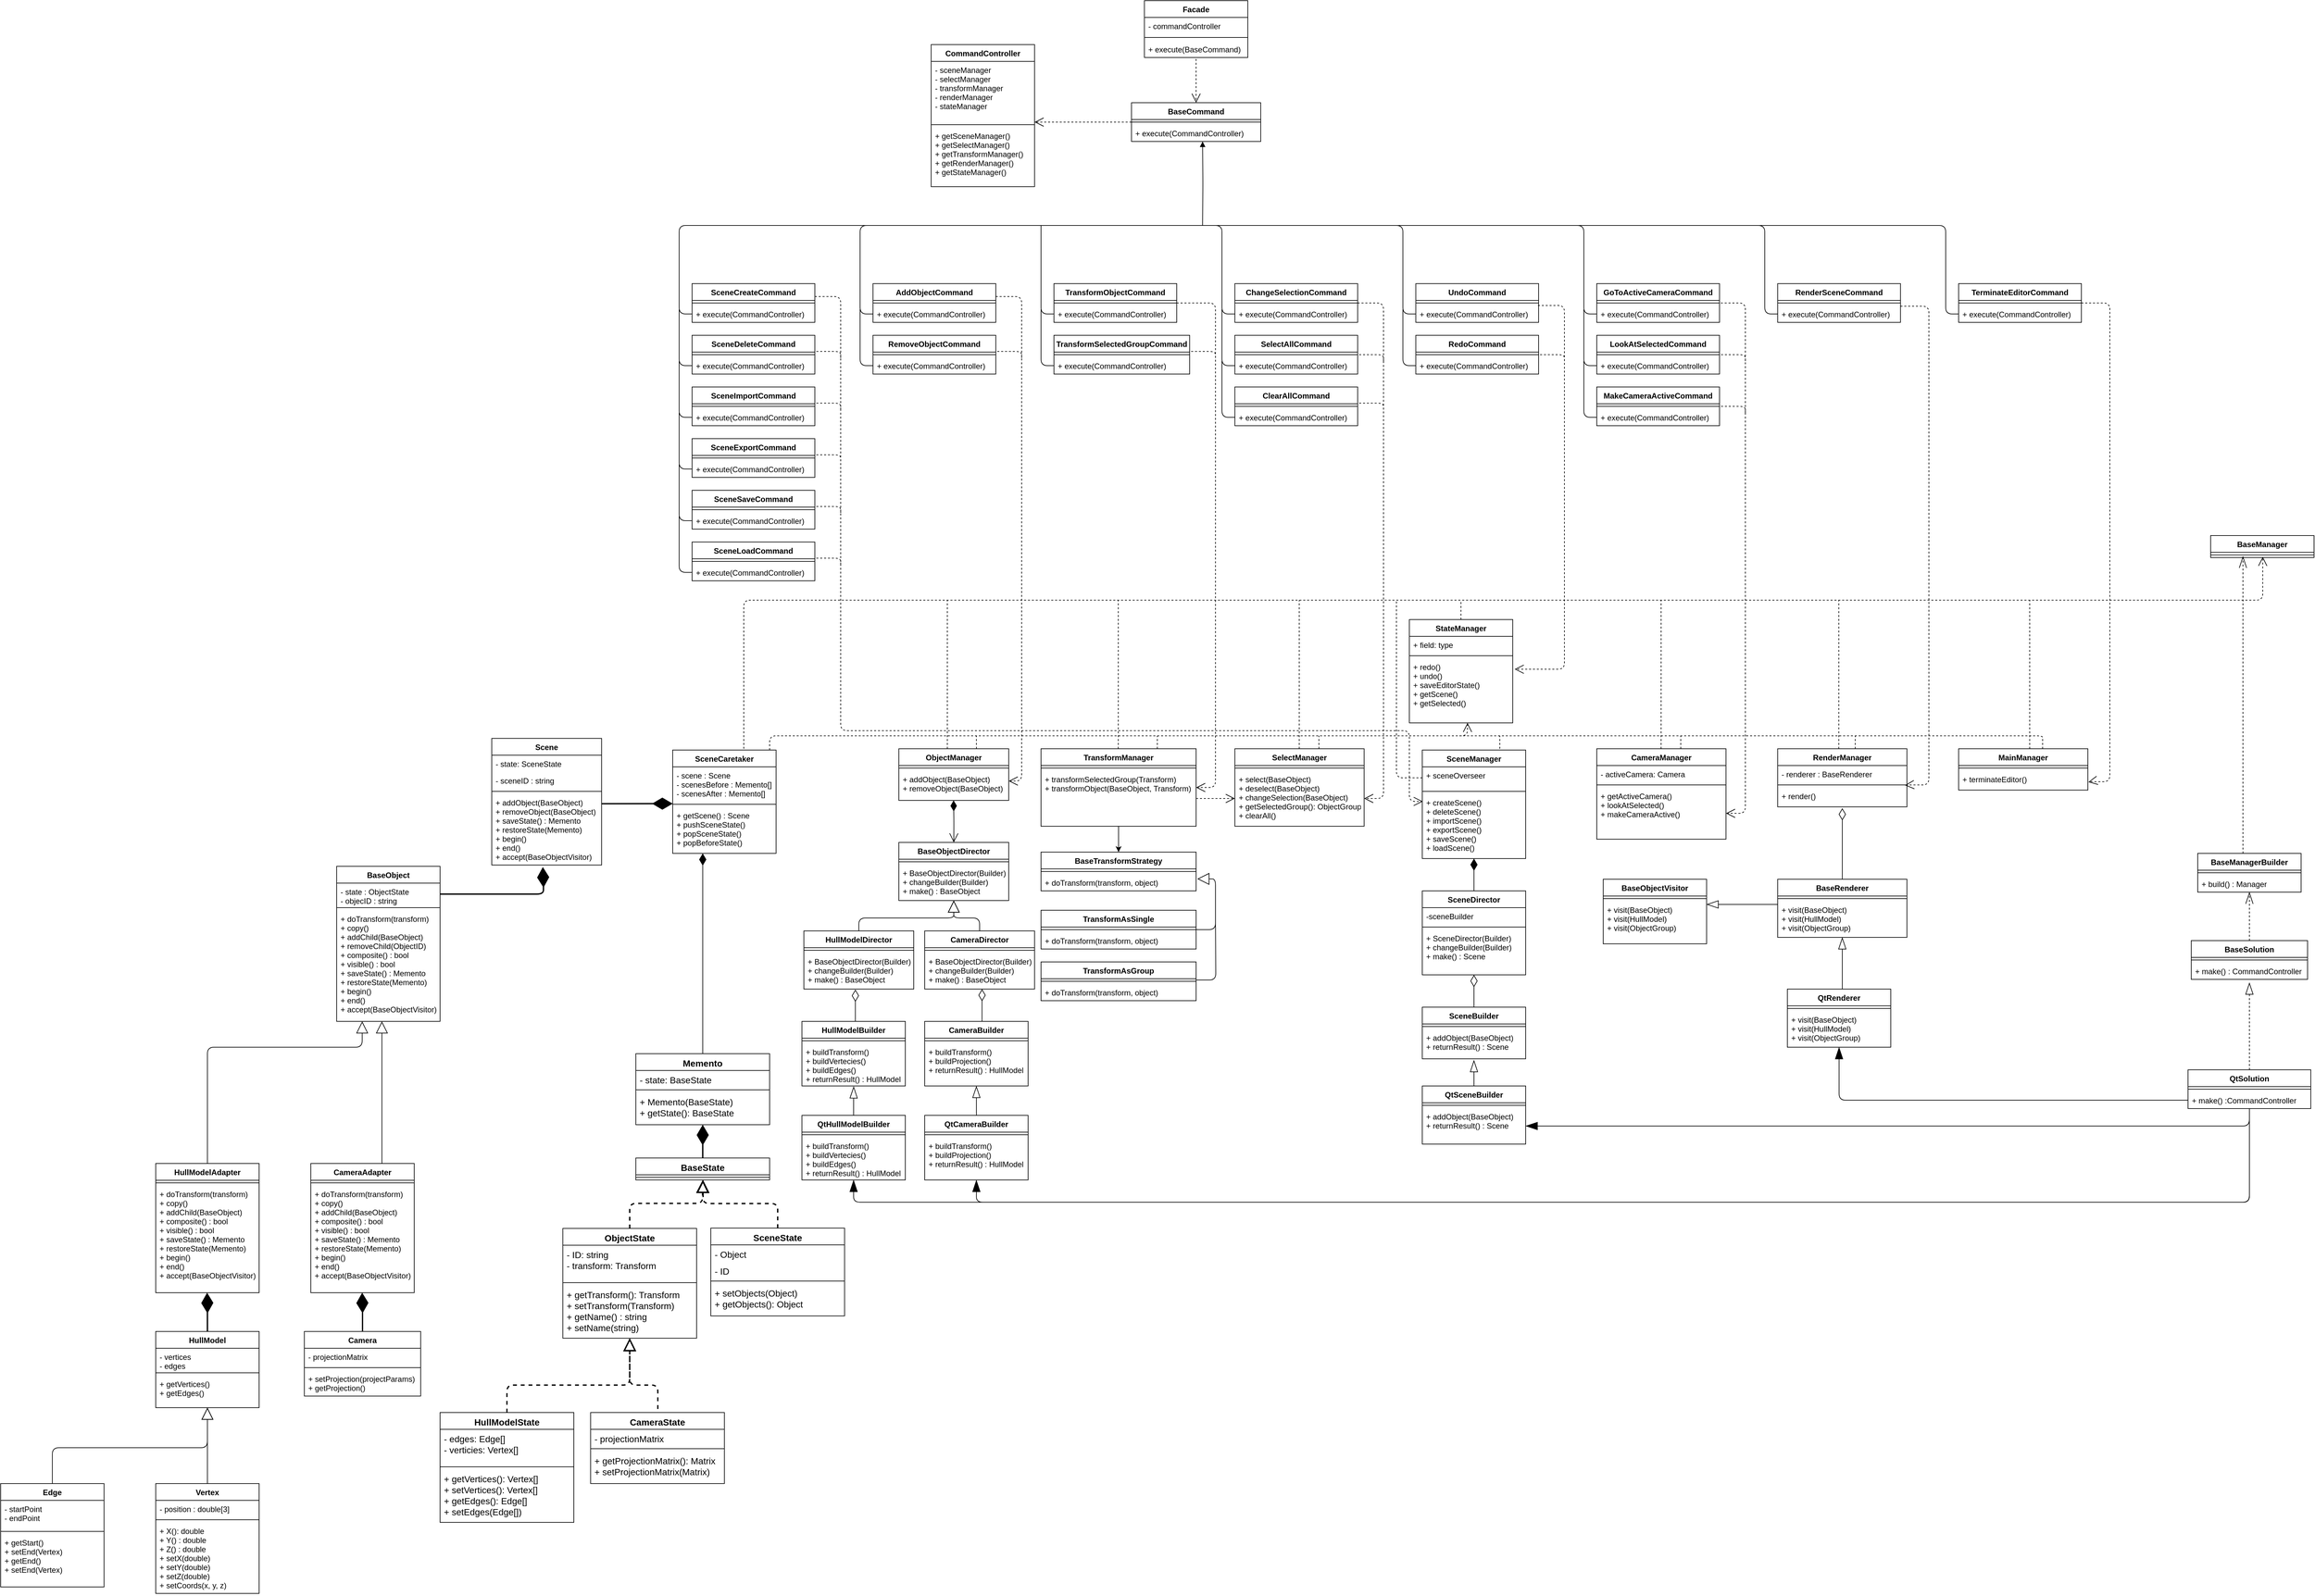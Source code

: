 <mxfile version="14.6.13" type="device"><diagram id="C5RBs43oDa-KdzZeNtuy" name="Page-1"><mxGraphModel dx="848" dy="705" grid="1" gridSize="10" guides="1" tooltips="1" connect="1" arrows="1" fold="1" page="1" pageScale="1" pageWidth="5000" pageHeight="4000" math="0" shadow="0"><root><mxCell id="WIyWlLk6GJQsqaUBKTNV-0"/><mxCell id="WIyWlLk6GJQsqaUBKTNV-1" parent="WIyWlLk6GJQsqaUBKTNV-0"/><mxCell id="udKcbe5JHLX5SHfQhp8A-0" value="Facade" style="swimlane;fontStyle=1;align=center;verticalAlign=top;childLayout=stackLayout;horizontal=1;startSize=26;horizontalStack=0;resizeParent=1;resizeParentMax=0;resizeLast=0;collapsible=1;marginBottom=0;" parent="WIyWlLk6GJQsqaUBKTNV-1" vertex="1"><mxGeometry x="2450" y="680" width="160" height="88" as="geometry"/></mxCell><mxCell id="udKcbe5JHLX5SHfQhp8A-1" value="- commandController" style="text;strokeColor=none;fillColor=none;align=left;verticalAlign=top;spacingLeft=4;spacingRight=4;overflow=hidden;rotatable=0;points=[[0,0.5],[1,0.5]];portConstraint=eastwest;" parent="udKcbe5JHLX5SHfQhp8A-0" vertex="1"><mxGeometry y="26" width="160" height="26" as="geometry"/></mxCell><mxCell id="udKcbe5JHLX5SHfQhp8A-2" value="" style="line;strokeWidth=1;fillColor=none;align=left;verticalAlign=middle;spacingTop=-1;spacingLeft=3;spacingRight=3;rotatable=0;labelPosition=right;points=[];portConstraint=eastwest;" parent="udKcbe5JHLX5SHfQhp8A-0" vertex="1"><mxGeometry y="52" width="160" height="10" as="geometry"/></mxCell><mxCell id="udKcbe5JHLX5SHfQhp8A-3" value="+ execute(BaseCommand)" style="text;strokeColor=none;fillColor=none;align=left;verticalAlign=top;spacingLeft=4;spacingRight=4;overflow=hidden;rotatable=0;points=[[0,0.5],[1,0.5]];portConstraint=eastwest;" parent="udKcbe5JHLX5SHfQhp8A-0" vertex="1"><mxGeometry y="62" width="160" height="26" as="geometry"/></mxCell><mxCell id="kIgI_B-J597Y8UTLhNIC-4" value="CommandController" style="swimlane;fontStyle=1;align=center;verticalAlign=top;childLayout=stackLayout;horizontal=1;startSize=26;horizontalStack=0;resizeParent=1;resizeParentMax=0;resizeLast=0;collapsible=1;marginBottom=0;" parent="WIyWlLk6GJQsqaUBKTNV-1" vertex="1"><mxGeometry x="2120" y="748" width="160" height="220" as="geometry"/></mxCell><mxCell id="kIgI_B-J597Y8UTLhNIC-5" value="- sceneManager&#10;- selectManager&#10;- transformManager&#10;- renderManager&#10;- stateManager" style="text;strokeColor=none;fillColor=none;align=left;verticalAlign=top;spacingLeft=4;spacingRight=4;overflow=hidden;rotatable=0;points=[[0,0.5],[1,0.5]];portConstraint=eastwest;" parent="kIgI_B-J597Y8UTLhNIC-4" vertex="1"><mxGeometry y="26" width="160" height="94" as="geometry"/></mxCell><mxCell id="kIgI_B-J597Y8UTLhNIC-6" value="" style="line;strokeWidth=1;fillColor=none;align=left;verticalAlign=middle;spacingTop=-1;spacingLeft=3;spacingRight=3;rotatable=0;labelPosition=right;points=[];portConstraint=eastwest;" parent="kIgI_B-J597Y8UTLhNIC-4" vertex="1"><mxGeometry y="120" width="160" height="8" as="geometry"/></mxCell><mxCell id="kIgI_B-J597Y8UTLhNIC-7" value="+ getSceneManager()&#10;+ getSelectManager()&#10;+ getTransformManager()&#10;+ getRenderManager()&#10;+ getStateManager()" style="text;strokeColor=none;fillColor=none;align=left;verticalAlign=top;spacingLeft=4;spacingRight=4;overflow=hidden;rotatable=0;points=[[0,0.5],[1,0.5]];portConstraint=eastwest;" parent="kIgI_B-J597Y8UTLhNIC-4" vertex="1"><mxGeometry y="128" width="160" height="92" as="geometry"/></mxCell><mxCell id="kIgI_B-J597Y8UTLhNIC-8" value="BaseCommand" style="swimlane;fontStyle=1;align=center;verticalAlign=top;childLayout=stackLayout;horizontal=1;startSize=26;horizontalStack=0;resizeParent=1;resizeParentMax=0;resizeLast=0;collapsible=1;marginBottom=0;" parent="WIyWlLk6GJQsqaUBKTNV-1" vertex="1"><mxGeometry x="2430" y="838" width="200" height="60" as="geometry"/></mxCell><mxCell id="kIgI_B-J597Y8UTLhNIC-10" value="" style="line;strokeWidth=1;fillColor=none;align=left;verticalAlign=middle;spacingTop=-1;spacingLeft=3;spacingRight=3;rotatable=0;labelPosition=right;points=[];portConstraint=eastwest;" parent="kIgI_B-J597Y8UTLhNIC-8" vertex="1"><mxGeometry y="26" width="200" height="8" as="geometry"/></mxCell><mxCell id="kIgI_B-J597Y8UTLhNIC-11" value="+ execute(CommandController)" style="text;strokeColor=none;fillColor=none;align=left;verticalAlign=top;spacingLeft=4;spacingRight=4;overflow=hidden;rotatable=0;points=[[0,0.5],[1,0.5]];portConstraint=eastwest;" parent="kIgI_B-J597Y8UTLhNIC-8" vertex="1"><mxGeometry y="34" width="200" height="26" as="geometry"/></mxCell><mxCell id="kIgI_B-J597Y8UTLhNIC-13" value="Use" style="endArrow=open;endSize=12;dashed=1;exitX=0;exitY=0.5;exitDx=0;exitDy=0;edgeStyle=orthogonalEdgeStyle;editable=1;anchorPointDirection=1;endFill=1;startFill=1;html=1;labelBackgroundColor=#ffffff;noLabel=1;fontColor=none;" parent="WIyWlLk6GJQsqaUBKTNV-1" source="kIgI_B-J597Y8UTLhNIC-8" edge="1"><mxGeometry x="0.053" y="-30" width="160" relative="1" as="geometry"><mxPoint x="2360" y="768" as="sourcePoint"/><mxPoint x="2280" y="868" as="targetPoint"/><mxPoint as="offset"/></mxGeometry></mxCell><mxCell id="kIgI_B-J597Y8UTLhNIC-15" value="Use" style="endArrow=open;endSize=12;dashed=1;entryX=0.5;entryY=0;entryDx=0;entryDy=0;editable=1;anchorPointDirection=1;endFill=1;startFill=1;html=1;labelBackgroundColor=#ffffff;noLabel=1;fontColor=none;exitX=0.5;exitY=1.085;exitDx=0;exitDy=0;exitPerimeter=0;" parent="WIyWlLk6GJQsqaUBKTNV-1" source="udKcbe5JHLX5SHfQhp8A-3" target="kIgI_B-J597Y8UTLhNIC-8" edge="1"><mxGeometry x="0.053" y="-30" width="160" relative="1" as="geometry"><mxPoint x="2510" y="766" as="sourcePoint"/><mxPoint x="2690" y="658.0" as="targetPoint"/><mxPoint as="offset"/></mxGeometry></mxCell><mxCell id="kIgI_B-J597Y8UTLhNIC-27" value="SceneCreateCommand" style="swimlane;fontStyle=1;align=center;verticalAlign=top;childLayout=stackLayout;horizontal=1;startSize=26;horizontalStack=0;resizeParent=1;resizeParentMax=0;resizeLast=0;collapsible=1;marginBottom=0;labelBackgroundColor=none;fontColor=#000000;html=0;" parent="WIyWlLk6GJQsqaUBKTNV-1" vertex="1"><mxGeometry x="1750" y="1118" width="190" height="60" as="geometry"/></mxCell><mxCell id="kIgI_B-J597Y8UTLhNIC-29" value="" style="line;strokeWidth=1;fillColor=none;align=left;verticalAlign=middle;spacingTop=-1;spacingLeft=3;spacingRight=3;rotatable=0;labelPosition=right;points=[];portConstraint=eastwest;" parent="kIgI_B-J597Y8UTLhNIC-27" vertex="1"><mxGeometry y="26" width="190" height="8" as="geometry"/></mxCell><mxCell id="kIgI_B-J597Y8UTLhNIC-30" value="+ execute(CommandController)" style="text;strokeColor=none;fillColor=none;align=left;verticalAlign=top;spacingLeft=4;spacingRight=4;overflow=hidden;rotatable=0;points=[[0,0.5],[1,0.5]];portConstraint=eastwest;" parent="kIgI_B-J597Y8UTLhNIC-27" vertex="1"><mxGeometry y="34" width="190" height="26" as="geometry"/></mxCell><mxCell id="kIgI_B-J597Y8UTLhNIC-32" value="SceneDeleteCommand" style="swimlane;fontStyle=1;align=center;verticalAlign=top;childLayout=stackLayout;horizontal=1;startSize=26;horizontalStack=0;resizeParent=1;resizeParentMax=0;resizeLast=0;collapsible=1;marginBottom=0;labelBackgroundColor=none;fontColor=#000000;html=0;" parent="WIyWlLk6GJQsqaUBKTNV-1" vertex="1"><mxGeometry x="1750" y="1198" width="190" height="60" as="geometry"/></mxCell><mxCell id="kIgI_B-J597Y8UTLhNIC-33" value="" style="line;strokeWidth=1;fillColor=none;align=left;verticalAlign=middle;spacingTop=-1;spacingLeft=3;spacingRight=3;rotatable=0;labelPosition=right;points=[];portConstraint=eastwest;" parent="kIgI_B-J597Y8UTLhNIC-32" vertex="1"><mxGeometry y="26" width="190" height="8" as="geometry"/></mxCell><mxCell id="kIgI_B-J597Y8UTLhNIC-34" value="+ execute(CommandController)" style="text;strokeColor=none;fillColor=none;align=left;verticalAlign=top;spacingLeft=4;spacingRight=4;overflow=hidden;rotatable=0;points=[[0,0.5],[1,0.5]];portConstraint=eastwest;" parent="kIgI_B-J597Y8UTLhNIC-32" vertex="1"><mxGeometry y="34" width="190" height="26" as="geometry"/></mxCell><mxCell id="kIgI_B-J597Y8UTLhNIC-37" value="" style="endArrow=none;html=1;labelBackgroundColor=#ffffff;fontColor=#000000;strokeColor=#000000;edgeStyle=orthogonalEdgeStyle;exitX=0;exitY=0.5;exitDx=0;exitDy=0;" parent="WIyWlLk6GJQsqaUBKTNV-1" source="kIgI_B-J597Y8UTLhNIC-34" edge="1"><mxGeometry width="50" height="50" relative="1" as="geometry"><mxPoint x="1740" y="1258" as="sourcePoint"/><mxPoint x="1730" y="1158" as="targetPoint"/><Array as="points"><mxPoint x="1730" y="1245"/></Array></mxGeometry></mxCell><mxCell id="kIgI_B-J597Y8UTLhNIC-47" value="SceneImportCommand" style="swimlane;fontStyle=1;align=center;verticalAlign=top;childLayout=stackLayout;horizontal=1;startSize=26;horizontalStack=0;resizeParent=1;resizeParentMax=0;resizeLast=0;collapsible=1;marginBottom=0;labelBackgroundColor=none;fontColor=#000000;html=0;" parent="WIyWlLk6GJQsqaUBKTNV-1" vertex="1"><mxGeometry x="1750" y="1278" width="190" height="60" as="geometry"/></mxCell><mxCell id="kIgI_B-J597Y8UTLhNIC-48" value="" style="line;strokeWidth=1;fillColor=none;align=left;verticalAlign=middle;spacingTop=-1;spacingLeft=3;spacingRight=3;rotatable=0;labelPosition=right;points=[];portConstraint=eastwest;" parent="kIgI_B-J597Y8UTLhNIC-47" vertex="1"><mxGeometry y="26" width="190" height="8" as="geometry"/></mxCell><mxCell id="kIgI_B-J597Y8UTLhNIC-49" value="+ execute(CommandController)" style="text;strokeColor=none;fillColor=none;align=left;verticalAlign=top;spacingLeft=4;spacingRight=4;overflow=hidden;rotatable=0;points=[[0,0.5],[1,0.5]];portConstraint=eastwest;" parent="kIgI_B-J597Y8UTLhNIC-47" vertex="1"><mxGeometry y="34" width="190" height="26" as="geometry"/></mxCell><mxCell id="kIgI_B-J597Y8UTLhNIC-50" value="SceneExportCommand" style="swimlane;fontStyle=1;align=center;verticalAlign=top;childLayout=stackLayout;horizontal=1;startSize=26;horizontalStack=0;resizeParent=1;resizeParentMax=0;resizeLast=0;collapsible=1;marginBottom=0;labelBackgroundColor=none;fontColor=#000000;html=0;" parent="WIyWlLk6GJQsqaUBKTNV-1" vertex="1"><mxGeometry x="1750" y="1358" width="190" height="60" as="geometry"/></mxCell><mxCell id="kIgI_B-J597Y8UTLhNIC-51" value="" style="line;strokeWidth=1;fillColor=none;align=left;verticalAlign=middle;spacingTop=-1;spacingLeft=3;spacingRight=3;rotatable=0;labelPosition=right;points=[];portConstraint=eastwest;" parent="kIgI_B-J597Y8UTLhNIC-50" vertex="1"><mxGeometry y="26" width="190" height="8" as="geometry"/></mxCell><mxCell id="kIgI_B-J597Y8UTLhNIC-52" value="+ execute(CommandController)" style="text;strokeColor=none;fillColor=none;align=left;verticalAlign=top;spacingLeft=4;spacingRight=4;overflow=hidden;rotatable=0;points=[[0,0.5],[1,0.5]];portConstraint=eastwest;" parent="kIgI_B-J597Y8UTLhNIC-50" vertex="1"><mxGeometry y="34" width="190" height="26" as="geometry"/></mxCell><mxCell id="kIgI_B-J597Y8UTLhNIC-53" value="SceneSaveCommand" style="swimlane;fontStyle=1;align=center;verticalAlign=top;childLayout=stackLayout;horizontal=1;startSize=26;horizontalStack=0;resizeParent=1;resizeParentMax=0;resizeLast=0;collapsible=1;marginBottom=0;labelBackgroundColor=none;fontColor=#000000;html=0;" parent="WIyWlLk6GJQsqaUBKTNV-1" vertex="1"><mxGeometry x="1750" y="1438" width="190" height="60" as="geometry"/></mxCell><mxCell id="kIgI_B-J597Y8UTLhNIC-54" value="" style="line;strokeWidth=1;fillColor=none;align=left;verticalAlign=middle;spacingTop=-1;spacingLeft=3;spacingRight=3;rotatable=0;labelPosition=right;points=[];portConstraint=eastwest;" parent="kIgI_B-J597Y8UTLhNIC-53" vertex="1"><mxGeometry y="26" width="190" height="8" as="geometry"/></mxCell><mxCell id="kIgI_B-J597Y8UTLhNIC-55" value="+ execute(CommandController)" style="text;strokeColor=none;fillColor=none;align=left;verticalAlign=top;spacingLeft=4;spacingRight=4;overflow=hidden;rotatable=0;points=[[0,0.5],[1,0.5]];portConstraint=eastwest;" parent="kIgI_B-J597Y8UTLhNIC-53" vertex="1"><mxGeometry y="34" width="190" height="26" as="geometry"/></mxCell><mxCell id="kIgI_B-J597Y8UTLhNIC-56" value="SceneLoadCommand" style="swimlane;fontStyle=1;align=center;verticalAlign=top;childLayout=stackLayout;horizontal=1;startSize=26;horizontalStack=0;resizeParent=1;resizeParentMax=0;resizeLast=0;collapsible=1;marginBottom=0;labelBackgroundColor=none;fontColor=#000000;html=0;" parent="WIyWlLk6GJQsqaUBKTNV-1" vertex="1"><mxGeometry x="1750" y="1518" width="190" height="60" as="geometry"/></mxCell><mxCell id="kIgI_B-J597Y8UTLhNIC-57" value="" style="line;strokeWidth=1;fillColor=none;align=left;verticalAlign=middle;spacingTop=-1;spacingLeft=3;spacingRight=3;rotatable=0;labelPosition=right;points=[];portConstraint=eastwest;" parent="kIgI_B-J597Y8UTLhNIC-56" vertex="1"><mxGeometry y="26" width="190" height="8" as="geometry"/></mxCell><mxCell id="kIgI_B-J597Y8UTLhNIC-58" value="+ execute(CommandController)" style="text;strokeColor=none;fillColor=none;align=left;verticalAlign=top;spacingLeft=4;spacingRight=4;overflow=hidden;rotatable=0;points=[[0,0.5],[1,0.5]];portConstraint=eastwest;" parent="kIgI_B-J597Y8UTLhNIC-56" vertex="1"><mxGeometry y="34" width="190" height="26" as="geometry"/></mxCell><mxCell id="kIgI_B-J597Y8UTLhNIC-59" value="" style="endArrow=none;html=1;labelBackgroundColor=#ffffff;fontColor=#000000;strokeColor=#000000;edgeStyle=orthogonalEdgeStyle;exitX=0;exitY=0.5;exitDx=0;exitDy=0;" parent="WIyWlLk6GJQsqaUBKTNV-1" edge="1"><mxGeometry width="50" height="50" relative="1" as="geometry"><mxPoint x="2030" y="1245" as="sourcePoint"/><mxPoint x="2010" y="1158" as="targetPoint"/><Array as="points"><mxPoint x="2010" y="1245"/></Array></mxGeometry></mxCell><mxCell id="kIgI_B-J597Y8UTLhNIC-60" value="" style="endArrow=none;html=1;labelBackgroundColor=#ffffff;fontColor=#000000;strokeColor=#000000;edgeStyle=orthogonalEdgeStyle;exitX=0;exitY=0.5;exitDx=0;exitDy=0;" parent="WIyWlLk6GJQsqaUBKTNV-1" edge="1"><mxGeometry width="50" height="50" relative="1" as="geometry"><mxPoint x="1750" y="1405" as="sourcePoint"/><mxPoint x="1730" y="1318" as="targetPoint"/><Array as="points"><mxPoint x="1730" y="1405"/></Array></mxGeometry></mxCell><mxCell id="kIgI_B-J597Y8UTLhNIC-61" value="" style="endArrow=none;html=1;labelBackgroundColor=#ffffff;fontColor=#000000;strokeColor=#000000;edgeStyle=orthogonalEdgeStyle;exitX=0;exitY=0.5;exitDx=0;exitDy=0;" parent="WIyWlLk6GJQsqaUBKTNV-1" edge="1"><mxGeometry width="50" height="50" relative="1" as="geometry"><mxPoint x="1750" y="1485" as="sourcePoint"/><mxPoint x="1730" y="1398" as="targetPoint"/><Array as="points"><mxPoint x="1730" y="1485"/></Array></mxGeometry></mxCell><mxCell id="kIgI_B-J597Y8UTLhNIC-62" value="" style="endArrow=none;html=1;labelBackgroundColor=#ffffff;fontColor=#000000;strokeColor=#000000;edgeStyle=orthogonalEdgeStyle;exitX=0;exitY=0.5;exitDx=0;exitDy=0;" parent="WIyWlLk6GJQsqaUBKTNV-1" edge="1"><mxGeometry width="50" height="50" relative="1" as="geometry"><mxPoint x="1750" y="1565" as="sourcePoint"/><mxPoint x="1730" y="1478" as="targetPoint"/><Array as="points"><mxPoint x="1730" y="1565"/></Array></mxGeometry></mxCell><mxCell id="kIgI_B-J597Y8UTLhNIC-63" value="AddObjectCommand" style="swimlane;fontStyle=1;align=center;verticalAlign=top;childLayout=stackLayout;horizontal=1;startSize=26;horizontalStack=0;resizeParent=1;resizeParentMax=0;resizeLast=0;collapsible=1;marginBottom=0;labelBackgroundColor=none;fontColor=#000000;html=0;" parent="WIyWlLk6GJQsqaUBKTNV-1" vertex="1"><mxGeometry x="2030" y="1118" width="190" height="60" as="geometry"/></mxCell><mxCell id="kIgI_B-J597Y8UTLhNIC-64" value="" style="line;strokeWidth=1;fillColor=none;align=left;verticalAlign=middle;spacingTop=-1;spacingLeft=3;spacingRight=3;rotatable=0;labelPosition=right;points=[];portConstraint=eastwest;" parent="kIgI_B-J597Y8UTLhNIC-63" vertex="1"><mxGeometry y="26" width="190" height="8" as="geometry"/></mxCell><mxCell id="kIgI_B-J597Y8UTLhNIC-65" value="+ execute(CommandController)" style="text;strokeColor=none;fillColor=none;align=left;verticalAlign=top;spacingLeft=4;spacingRight=4;overflow=hidden;rotatable=0;points=[[0,0.5],[1,0.5]];portConstraint=eastwest;" parent="kIgI_B-J597Y8UTLhNIC-63" vertex="1"><mxGeometry y="34" width="190" height="26" as="geometry"/></mxCell><mxCell id="kIgI_B-J597Y8UTLhNIC-66" value="RemoveObjectCommand" style="swimlane;fontStyle=1;align=center;verticalAlign=top;childLayout=stackLayout;horizontal=1;startSize=26;horizontalStack=0;resizeParent=1;resizeParentMax=0;resizeLast=0;collapsible=1;marginBottom=0;labelBackgroundColor=none;fontColor=#000000;html=0;" parent="WIyWlLk6GJQsqaUBKTNV-1" vertex="1"><mxGeometry x="2030" y="1198" width="190" height="60" as="geometry"/></mxCell><mxCell id="kIgI_B-J597Y8UTLhNIC-67" value="" style="line;strokeWidth=1;fillColor=none;align=left;verticalAlign=middle;spacingTop=-1;spacingLeft=3;spacingRight=3;rotatable=0;labelPosition=right;points=[];portConstraint=eastwest;" parent="kIgI_B-J597Y8UTLhNIC-66" vertex="1"><mxGeometry y="26" width="190" height="8" as="geometry"/></mxCell><mxCell id="kIgI_B-J597Y8UTLhNIC-68" value="+ execute(CommandController)" style="text;strokeColor=none;fillColor=none;align=left;verticalAlign=top;spacingLeft=4;spacingRight=4;overflow=hidden;rotatable=0;points=[[0,0.5],[1,0.5]];portConstraint=eastwest;" parent="kIgI_B-J597Y8UTLhNIC-66" vertex="1"><mxGeometry y="34" width="190" height="26" as="geometry"/></mxCell><mxCell id="kIgI_B-J597Y8UTLhNIC-69" value="TransformObjectCommand" style="swimlane;fontStyle=1;align=center;verticalAlign=top;childLayout=stackLayout;horizontal=1;startSize=26;horizontalStack=0;resizeParent=1;resizeParentMax=0;resizeLast=0;collapsible=1;marginBottom=0;labelBackgroundColor=none;fontColor=#000000;html=0;" parent="WIyWlLk6GJQsqaUBKTNV-1" vertex="1"><mxGeometry x="2310" y="1118" width="190" height="60" as="geometry"/></mxCell><mxCell id="kIgI_B-J597Y8UTLhNIC-70" value="" style="line;strokeWidth=1;fillColor=none;align=left;verticalAlign=middle;spacingTop=-1;spacingLeft=3;spacingRight=3;rotatable=0;labelPosition=right;points=[];portConstraint=eastwest;" parent="kIgI_B-J597Y8UTLhNIC-69" vertex="1"><mxGeometry y="26" width="190" height="8" as="geometry"/></mxCell><mxCell id="kIgI_B-J597Y8UTLhNIC-71" value="+ execute(CommandController)" style="text;strokeColor=none;fillColor=none;align=left;verticalAlign=top;spacingLeft=4;spacingRight=4;overflow=hidden;rotatable=0;points=[[0,0.5],[1,0.5]];portConstraint=eastwest;" parent="kIgI_B-J597Y8UTLhNIC-69" vertex="1"><mxGeometry y="34" width="190" height="26" as="geometry"/></mxCell><mxCell id="kIgI_B-J597Y8UTLhNIC-72" value="TransformSelectedGroupCommand" style="swimlane;fontStyle=1;align=center;verticalAlign=top;childLayout=stackLayout;horizontal=1;startSize=26;horizontalStack=0;resizeParent=1;resizeParentMax=0;resizeLast=0;collapsible=1;marginBottom=0;labelBackgroundColor=none;fontColor=#000000;html=0;" parent="WIyWlLk6GJQsqaUBKTNV-1" vertex="1"><mxGeometry x="2310" y="1198" width="210" height="60" as="geometry"/></mxCell><mxCell id="kIgI_B-J597Y8UTLhNIC-73" value="" style="line;strokeWidth=1;fillColor=none;align=left;verticalAlign=middle;spacingTop=-1;spacingLeft=3;spacingRight=3;rotatable=0;labelPosition=right;points=[];portConstraint=eastwest;" parent="kIgI_B-J597Y8UTLhNIC-72" vertex="1"><mxGeometry y="26" width="210" height="8" as="geometry"/></mxCell><mxCell id="kIgI_B-J597Y8UTLhNIC-74" value="+ execute(CommandController)" style="text;strokeColor=none;fillColor=none;align=left;verticalAlign=top;spacingLeft=4;spacingRight=4;overflow=hidden;rotatable=0;points=[[0,0.5],[1,0.5]];portConstraint=eastwest;" parent="kIgI_B-J597Y8UTLhNIC-72" vertex="1"><mxGeometry y="34" width="210" height="26" as="geometry"/></mxCell><mxCell id="kIgI_B-J597Y8UTLhNIC-75" value="" style="endArrow=none;html=1;labelBackgroundColor=#ffffff;fontColor=#000000;strokeColor=#000000;edgeStyle=orthogonalEdgeStyle;exitX=0;exitY=0.5;exitDx=0;exitDy=0;" parent="WIyWlLk6GJQsqaUBKTNV-1" edge="1"><mxGeometry width="50" height="50" relative="1" as="geometry"><mxPoint x="2030" y="1165" as="sourcePoint"/><mxPoint x="2530" y="1028" as="targetPoint"/><Array as="points"><mxPoint x="2010" y="1165"/></Array></mxGeometry></mxCell><mxCell id="kIgI_B-J597Y8UTLhNIC-76" value="" style="endArrow=none;html=1;labelBackgroundColor=#ffffff;fontColor=#000000;strokeColor=#000000;edgeStyle=orthogonalEdgeStyle;exitX=0;exitY=0.5;exitDx=0;exitDy=0;" parent="WIyWlLk6GJQsqaUBKTNV-1" edge="1"><mxGeometry width="50" height="50" relative="1" as="geometry"><mxPoint x="1750" y="1325" as="sourcePoint"/><mxPoint x="1730" y="1238" as="targetPoint"/><Array as="points"><mxPoint x="1730" y="1325"/></Array></mxGeometry></mxCell><mxCell id="kIgI_B-J597Y8UTLhNIC-77" value="" style="endArrow=none;html=1;labelBackgroundColor=#ffffff;fontColor=#000000;strokeColor=#000000;edgeStyle=orthogonalEdgeStyle;exitX=0;exitY=0.5;exitDx=0;exitDy=0;" parent="WIyWlLk6GJQsqaUBKTNV-1" edge="1"><mxGeometry width="50" height="50" relative="1" as="geometry"><mxPoint x="2310" y="1165" as="sourcePoint"/><mxPoint x="2290" y="1028" as="targetPoint"/><Array as="points"><mxPoint x="2290" y="1165"/></Array></mxGeometry></mxCell><mxCell id="kIgI_B-J597Y8UTLhNIC-79" value="" style="endArrow=none;html=1;labelBackgroundColor=#ffffff;fontColor=#000000;strokeColor=#000000;edgeStyle=orthogonalEdgeStyle;exitX=0;exitY=0.5;exitDx=0;exitDy=0;" parent="WIyWlLk6GJQsqaUBKTNV-1" edge="1"><mxGeometry width="50" height="50" relative="1" as="geometry"><mxPoint x="2310" y="1245" as="sourcePoint"/><mxPoint x="2290" y="1158" as="targetPoint"/><Array as="points"><mxPoint x="2290" y="1245"/></Array></mxGeometry></mxCell><mxCell id="kIgI_B-J597Y8UTLhNIC-84" value="" style="endArrow=none;html=1;labelBackgroundColor=#ffffff;fontColor=#000000;strokeColor=#000000;edgeStyle=orthogonalEdgeStyle;exitX=0;exitY=0.5;exitDx=0;exitDy=0;" parent="WIyWlLk6GJQsqaUBKTNV-1" edge="1"><mxGeometry width="50" height="50" relative="1" as="geometry"><mxPoint x="2870" y="1245" as="sourcePoint"/><mxPoint x="2850" y="1158" as="targetPoint"/><Array as="points"><mxPoint x="2850" y="1245"/></Array></mxGeometry></mxCell><mxCell id="kIgI_B-J597Y8UTLhNIC-85" value="UndoCommand" style="swimlane;fontStyle=1;align=center;verticalAlign=top;childLayout=stackLayout;horizontal=1;startSize=26;horizontalStack=0;resizeParent=1;resizeParentMax=0;resizeLast=0;collapsible=1;marginBottom=0;labelBackgroundColor=none;fontColor=#000000;html=0;" parent="WIyWlLk6GJQsqaUBKTNV-1" vertex="1"><mxGeometry x="2870" y="1118" width="190" height="60" as="geometry"/></mxCell><mxCell id="kIgI_B-J597Y8UTLhNIC-86" value="" style="line;strokeWidth=1;fillColor=none;align=left;verticalAlign=middle;spacingTop=-1;spacingLeft=3;spacingRight=3;rotatable=0;labelPosition=right;points=[];portConstraint=eastwest;" parent="kIgI_B-J597Y8UTLhNIC-85" vertex="1"><mxGeometry y="26" width="190" height="8" as="geometry"/></mxCell><mxCell id="kIgI_B-J597Y8UTLhNIC-87" value="+ execute(CommandController)" style="text;strokeColor=none;fillColor=none;align=left;verticalAlign=top;spacingLeft=4;spacingRight=4;overflow=hidden;rotatable=0;points=[[0,0.5],[1,0.5]];portConstraint=eastwest;" parent="kIgI_B-J597Y8UTLhNIC-85" vertex="1"><mxGeometry y="34" width="190" height="26" as="geometry"/></mxCell><mxCell id="kIgI_B-J597Y8UTLhNIC-88" value="RedoCommand" style="swimlane;fontStyle=1;align=center;verticalAlign=top;childLayout=stackLayout;horizontal=1;startSize=26;horizontalStack=0;resizeParent=1;resizeParentMax=0;resizeLast=0;collapsible=1;marginBottom=0;labelBackgroundColor=none;fontColor=#000000;html=0;" parent="WIyWlLk6GJQsqaUBKTNV-1" vertex="1"><mxGeometry x="2870" y="1198" width="190" height="60" as="geometry"/></mxCell><mxCell id="kIgI_B-J597Y8UTLhNIC-89" value="" style="line;strokeWidth=1;fillColor=none;align=left;verticalAlign=middle;spacingTop=-1;spacingLeft=3;spacingRight=3;rotatable=0;labelPosition=right;points=[];portConstraint=eastwest;" parent="kIgI_B-J597Y8UTLhNIC-88" vertex="1"><mxGeometry y="26" width="190" height="8" as="geometry"/></mxCell><mxCell id="kIgI_B-J597Y8UTLhNIC-90" value="+ execute(CommandController)" style="text;strokeColor=none;fillColor=none;align=left;verticalAlign=top;spacingLeft=4;spacingRight=4;overflow=hidden;rotatable=0;points=[[0,0.5],[1,0.5]];portConstraint=eastwest;" parent="kIgI_B-J597Y8UTLhNIC-88" vertex="1"><mxGeometry y="34" width="190" height="26" as="geometry"/></mxCell><mxCell id="kIgI_B-J597Y8UTLhNIC-91" value="" style="endArrow=none;html=1;labelBackgroundColor=#ffffff;fontColor=#000000;strokeColor=#000000;edgeStyle=orthogonalEdgeStyle;exitX=0;exitY=0.5;exitDx=0;exitDy=0;" parent="WIyWlLk6GJQsqaUBKTNV-1" edge="1"><mxGeometry width="50" height="50" relative="1" as="geometry"><mxPoint x="2590" y="1165" as="sourcePoint"/><mxPoint x="2530" y="1028" as="targetPoint"/><Array as="points"><mxPoint x="2570" y="1165"/></Array></mxGeometry></mxCell><mxCell id="kIgI_B-J597Y8UTLhNIC-92" value="name" style="endArrow=block;endFill=1;edgeStyle=orthogonalEdgeStyle;align=left;verticalAlign=top;labelBackgroundColor=#ffffff;strokeColor=#000000;entryX=0.55;entryY=1;entryDx=0;entryDy=0;entryPerimeter=0;noLabel=1;fontColor=none;html=1;" parent="WIyWlLk6GJQsqaUBKTNV-1" target="kIgI_B-J597Y8UTLhNIC-11" edge="1"><mxGeometry x="-1" relative="1" as="geometry"><mxPoint x="2540" y="1028" as="sourcePoint"/><mxPoint x="2700" y="1028" as="targetPoint"/></mxGeometry></mxCell><mxCell id="kIgI_B-J597Y8UTLhNIC-93" value="1" style="edgeLabel;resizable=0;align=left;verticalAlign=bottom;rotation=0;labelBackgroundColor=none;noLabel=1;fontColor=none;" parent="kIgI_B-J597Y8UTLhNIC-92" connectable="0" vertex="1"><mxGeometry x="-1" relative="1" as="geometry"/></mxCell><mxCell id="kIgI_B-J597Y8UTLhNIC-94" value="" style="endArrow=none;html=1;labelBackgroundColor=#ffffff;fontColor=#000000;strokeColor=#000000;edgeStyle=orthogonalEdgeStyle;exitX=0;exitY=0.5;exitDx=0;exitDy=0;" parent="WIyWlLk6GJQsqaUBKTNV-1" edge="1"><mxGeometry width="50" height="50" relative="1" as="geometry"><mxPoint x="1750" y="1165" as="sourcePoint"/><mxPoint x="2250" y="1028" as="targetPoint"/><Array as="points"><mxPoint x="1730" y="1165"/></Array></mxGeometry></mxCell><mxCell id="kIgI_B-J597Y8UTLhNIC-95" value="" style="endArrow=none;html=1;labelBackgroundColor=#ffffff;fontColor=#000000;strokeColor=#000000;edgeStyle=orthogonalEdgeStyle;exitX=0;exitY=0.5;exitDx=0;exitDy=0;" parent="WIyWlLk6GJQsqaUBKTNV-1" edge="1"><mxGeometry width="50" height="50" relative="1" as="geometry"><mxPoint x="3150" y="1245" as="sourcePoint"/><mxPoint x="3130" y="1158" as="targetPoint"/><Array as="points"><mxPoint x="3130" y="1245"/></Array></mxGeometry></mxCell><mxCell id="kIgI_B-J597Y8UTLhNIC-96" value="GoToActiveCameraCommand" style="swimlane;fontStyle=1;align=center;verticalAlign=top;childLayout=stackLayout;horizontal=1;startSize=26;horizontalStack=0;resizeParent=1;resizeParentMax=0;resizeLast=0;collapsible=1;marginBottom=0;labelBackgroundColor=none;fontColor=#000000;html=0;" parent="WIyWlLk6GJQsqaUBKTNV-1" vertex="1"><mxGeometry x="3150" y="1118" width="190" height="60" as="geometry"/></mxCell><mxCell id="kIgI_B-J597Y8UTLhNIC-97" value="" style="line;strokeWidth=1;fillColor=none;align=left;verticalAlign=middle;spacingTop=-1;spacingLeft=3;spacingRight=3;rotatable=0;labelPosition=right;points=[];portConstraint=eastwest;" parent="kIgI_B-J597Y8UTLhNIC-96" vertex="1"><mxGeometry y="26" width="190" height="8" as="geometry"/></mxCell><mxCell id="kIgI_B-J597Y8UTLhNIC-98" value="+ execute(CommandController)" style="text;strokeColor=none;fillColor=none;align=left;verticalAlign=top;spacingLeft=4;spacingRight=4;overflow=hidden;rotatable=0;points=[[0,0.5],[1,0.5]];portConstraint=eastwest;" parent="kIgI_B-J597Y8UTLhNIC-96" vertex="1"><mxGeometry y="34" width="190" height="26" as="geometry"/></mxCell><mxCell id="kIgI_B-J597Y8UTLhNIC-99" value="LookAtSelectedCommand" style="swimlane;fontStyle=1;align=center;verticalAlign=top;childLayout=stackLayout;horizontal=1;startSize=26;horizontalStack=0;resizeParent=1;resizeParentMax=0;resizeLast=0;collapsible=1;marginBottom=0;labelBackgroundColor=none;fontColor=#000000;html=0;" parent="WIyWlLk6GJQsqaUBKTNV-1" vertex="1"><mxGeometry x="3150" y="1198" width="190" height="60" as="geometry"/></mxCell><mxCell id="kIgI_B-J597Y8UTLhNIC-100" value="" style="line;strokeWidth=1;fillColor=none;align=left;verticalAlign=middle;spacingTop=-1;spacingLeft=3;spacingRight=3;rotatable=0;labelPosition=right;points=[];portConstraint=eastwest;" parent="kIgI_B-J597Y8UTLhNIC-99" vertex="1"><mxGeometry y="26" width="190" height="8" as="geometry"/></mxCell><mxCell id="kIgI_B-J597Y8UTLhNIC-101" value="+ execute(CommandController)" style="text;strokeColor=none;fillColor=none;align=left;verticalAlign=top;spacingLeft=4;spacingRight=4;overflow=hidden;rotatable=0;points=[[0,0.5],[1,0.5]];portConstraint=eastwest;" parent="kIgI_B-J597Y8UTLhNIC-99" vertex="1"><mxGeometry y="34" width="190" height="26" as="geometry"/></mxCell><mxCell id="kIgI_B-J597Y8UTLhNIC-102" value="MakeCameraActiveCommand&#10;" style="swimlane;fontStyle=1;align=center;verticalAlign=top;childLayout=stackLayout;horizontal=1;startSize=26;horizontalStack=0;resizeParent=1;resizeParentMax=0;resizeLast=0;collapsible=1;marginBottom=0;labelBackgroundColor=none;fontColor=#000000;html=0;" parent="WIyWlLk6GJQsqaUBKTNV-1" vertex="1"><mxGeometry x="3150" y="1278" width="190" height="60" as="geometry"/></mxCell><mxCell id="kIgI_B-J597Y8UTLhNIC-103" value="" style="line;strokeWidth=1;fillColor=none;align=left;verticalAlign=middle;spacingTop=-1;spacingLeft=3;spacingRight=3;rotatable=0;labelPosition=right;points=[];portConstraint=eastwest;" parent="kIgI_B-J597Y8UTLhNIC-102" vertex="1"><mxGeometry y="26" width="190" height="8" as="geometry"/></mxCell><mxCell id="kIgI_B-J597Y8UTLhNIC-104" value="+ execute(CommandController)" style="text;strokeColor=none;fillColor=none;align=left;verticalAlign=top;spacingLeft=4;spacingRight=4;overflow=hidden;rotatable=0;points=[[0,0.5],[1,0.5]];portConstraint=eastwest;" parent="kIgI_B-J597Y8UTLhNIC-102" vertex="1"><mxGeometry y="34" width="190" height="26" as="geometry"/></mxCell><mxCell id="kIgI_B-J597Y8UTLhNIC-105" value="" style="endArrow=none;html=1;labelBackgroundColor=#ffffff;fontColor=#000000;strokeColor=#000000;edgeStyle=orthogonalEdgeStyle;exitX=0;exitY=0.5;exitDx=0;exitDy=0;" parent="WIyWlLk6GJQsqaUBKTNV-1" edge="1"><mxGeometry width="50" height="50" relative="1" as="geometry"><mxPoint x="3150" y="1325" as="sourcePoint"/><mxPoint x="3130" y="1238" as="targetPoint"/><Array as="points"><mxPoint x="3130" y="1325"/></Array></mxGeometry></mxCell><mxCell id="kIgI_B-J597Y8UTLhNIC-106" value="" style="endArrow=none;html=1;labelBackgroundColor=#ffffff;fontColor=#000000;strokeColor=#000000;edgeStyle=orthogonalEdgeStyle;exitX=0;exitY=0.5;exitDx=0;exitDy=0;" parent="WIyWlLk6GJQsqaUBKTNV-1" edge="1"><mxGeometry width="50" height="50" relative="1" as="geometry"><mxPoint x="2870" y="1165" as="sourcePoint"/><mxPoint x="2560" y="1028" as="targetPoint"/><Array as="points"><mxPoint x="2850" y="1165"/></Array></mxGeometry></mxCell><mxCell id="kIgI_B-J597Y8UTLhNIC-107" value="" style="endArrow=none;html=1;labelBackgroundColor=#ffffff;fontColor=#000000;strokeColor=#000000;edgeStyle=orthogonalEdgeStyle;exitX=0;exitY=0.5;exitDx=0;exitDy=0;" parent="WIyWlLk6GJQsqaUBKTNV-1" edge="1"><mxGeometry width="50" height="50" relative="1" as="geometry"><mxPoint x="2590" y="1245" as="sourcePoint"/><mxPoint x="2570" y="1158" as="targetPoint"/><Array as="points"><mxPoint x="2570" y="1245"/></Array></mxGeometry></mxCell><mxCell id="kIgI_B-J597Y8UTLhNIC-108" value="ChangeSelectionCommand" style="swimlane;fontStyle=1;align=center;verticalAlign=top;childLayout=stackLayout;horizontal=1;startSize=26;horizontalStack=0;resizeParent=1;resizeParentMax=0;resizeLast=0;collapsible=1;marginBottom=0;labelBackgroundColor=none;fontColor=#000000;html=0;" parent="WIyWlLk6GJQsqaUBKTNV-1" vertex="1"><mxGeometry x="2590" y="1118" width="190" height="60" as="geometry"/></mxCell><mxCell id="kIgI_B-J597Y8UTLhNIC-109" value="" style="line;strokeWidth=1;fillColor=none;align=left;verticalAlign=middle;spacingTop=-1;spacingLeft=3;spacingRight=3;rotatable=0;labelPosition=right;points=[];portConstraint=eastwest;" parent="kIgI_B-J597Y8UTLhNIC-108" vertex="1"><mxGeometry y="26" width="190" height="8" as="geometry"/></mxCell><mxCell id="kIgI_B-J597Y8UTLhNIC-110" value="+ execute(CommandController)" style="text;strokeColor=none;fillColor=none;align=left;verticalAlign=top;spacingLeft=4;spacingRight=4;overflow=hidden;rotatable=0;points=[[0,0.5],[1,0.5]];portConstraint=eastwest;" parent="kIgI_B-J597Y8UTLhNIC-108" vertex="1"><mxGeometry y="34" width="190" height="26" as="geometry"/></mxCell><mxCell id="kIgI_B-J597Y8UTLhNIC-111" value="SelectAllCommand" style="swimlane;fontStyle=1;align=center;verticalAlign=top;childLayout=stackLayout;horizontal=1;startSize=26;horizontalStack=0;resizeParent=1;resizeParentMax=0;resizeLast=0;collapsible=1;marginBottom=0;labelBackgroundColor=none;fontColor=#000000;html=0;" parent="WIyWlLk6GJQsqaUBKTNV-1" vertex="1"><mxGeometry x="2590" y="1198" width="190" height="60" as="geometry"/></mxCell><mxCell id="kIgI_B-J597Y8UTLhNIC-112" value="" style="line;strokeWidth=1;fillColor=none;align=left;verticalAlign=middle;spacingTop=-1;spacingLeft=3;spacingRight=3;rotatable=0;labelPosition=right;points=[];portConstraint=eastwest;" parent="kIgI_B-J597Y8UTLhNIC-111" vertex="1"><mxGeometry y="26" width="190" height="8" as="geometry"/></mxCell><mxCell id="kIgI_B-J597Y8UTLhNIC-113" value="+ execute(CommandController)" style="text;strokeColor=none;fillColor=none;align=left;verticalAlign=top;spacingLeft=4;spacingRight=4;overflow=hidden;rotatable=0;points=[[0,0.5],[1,0.5]];portConstraint=eastwest;" parent="kIgI_B-J597Y8UTLhNIC-111" vertex="1"><mxGeometry y="34" width="190" height="26" as="geometry"/></mxCell><mxCell id="kIgI_B-J597Y8UTLhNIC-114" value="ClearAllCommand" style="swimlane;fontStyle=1;align=center;verticalAlign=top;childLayout=stackLayout;horizontal=1;startSize=26;horizontalStack=0;resizeParent=1;resizeParentMax=0;resizeLast=0;collapsible=1;marginBottom=0;labelBackgroundColor=none;fontColor=#000000;html=0;" parent="WIyWlLk6GJQsqaUBKTNV-1" vertex="1"><mxGeometry x="2590" y="1278" width="190" height="60" as="geometry"/></mxCell><mxCell id="kIgI_B-J597Y8UTLhNIC-115" value="" style="line;strokeWidth=1;fillColor=none;align=left;verticalAlign=middle;spacingTop=-1;spacingLeft=3;spacingRight=3;rotatable=0;labelPosition=right;points=[];portConstraint=eastwest;" parent="kIgI_B-J597Y8UTLhNIC-114" vertex="1"><mxGeometry y="26" width="190" height="8" as="geometry"/></mxCell><mxCell id="kIgI_B-J597Y8UTLhNIC-116" value="+ execute(CommandController)" style="text;strokeColor=none;fillColor=none;align=left;verticalAlign=top;spacingLeft=4;spacingRight=4;overflow=hidden;rotatable=0;points=[[0,0.5],[1,0.5]];portConstraint=eastwest;" parent="kIgI_B-J597Y8UTLhNIC-114" vertex="1"><mxGeometry y="34" width="190" height="26" as="geometry"/></mxCell><mxCell id="kIgI_B-J597Y8UTLhNIC-117" value="" style="endArrow=none;html=1;labelBackgroundColor=#ffffff;fontColor=#000000;strokeColor=#000000;edgeStyle=orthogonalEdgeStyle;exitX=0;exitY=0.5;exitDx=0;exitDy=0;" parent="WIyWlLk6GJQsqaUBKTNV-1" edge="1"><mxGeometry width="50" height="50" relative="1" as="geometry"><mxPoint x="2590" y="1325" as="sourcePoint"/><mxPoint x="2570" y="1238" as="targetPoint"/><Array as="points"><mxPoint x="2570" y="1325"/></Array></mxGeometry></mxCell><mxCell id="kIgI_B-J597Y8UTLhNIC-118" value="" style="endArrow=none;html=1;labelBackgroundColor=#ffffff;fontColor=#000000;strokeColor=#000000;edgeStyle=orthogonalEdgeStyle;exitX=0;exitY=0.5;exitDx=0;exitDy=0;" parent="WIyWlLk6GJQsqaUBKTNV-1" edge="1"><mxGeometry width="50" height="50" relative="1" as="geometry"><mxPoint x="3150" y="1165" as="sourcePoint"/><mxPoint x="2840" y="1028" as="targetPoint"/><Array as="points"><mxPoint x="3130" y="1165"/></Array></mxGeometry></mxCell><mxCell id="kIgI_B-J597Y8UTLhNIC-137" value="RenderSceneCommand" style="swimlane;fontStyle=1;align=center;verticalAlign=top;childLayout=stackLayout;horizontal=1;startSize=26;horizontalStack=0;resizeParent=1;resizeParentMax=0;resizeLast=0;collapsible=1;marginBottom=0;labelBackgroundColor=none;fontColor=#000000;html=0;" parent="WIyWlLk6GJQsqaUBKTNV-1" vertex="1"><mxGeometry x="3430" y="1118" width="190" height="60" as="geometry"/></mxCell><mxCell id="kIgI_B-J597Y8UTLhNIC-138" value="" style="line;strokeWidth=1;fillColor=none;align=left;verticalAlign=middle;spacingTop=-1;spacingLeft=3;spacingRight=3;rotatable=0;labelPosition=right;points=[];portConstraint=eastwest;" parent="kIgI_B-J597Y8UTLhNIC-137" vertex="1"><mxGeometry y="26" width="190" height="8" as="geometry"/></mxCell><mxCell id="kIgI_B-J597Y8UTLhNIC-139" value="+ execute(CommandController)" style="text;strokeColor=none;fillColor=none;align=left;verticalAlign=top;spacingLeft=4;spacingRight=4;overflow=hidden;rotatable=0;points=[[0,0.5],[1,0.5]];portConstraint=eastwest;" parent="kIgI_B-J597Y8UTLhNIC-137" vertex="1"><mxGeometry y="34" width="190" height="26" as="geometry"/></mxCell><mxCell id="kIgI_B-J597Y8UTLhNIC-140" value="" style="endArrow=none;html=1;labelBackgroundColor=#ffffff;fontColor=#000000;strokeColor=#000000;edgeStyle=orthogonalEdgeStyle;exitX=0;exitY=0.5;exitDx=0;exitDy=0;" parent="WIyWlLk6GJQsqaUBKTNV-1" edge="1"><mxGeometry width="50" height="50" relative="1" as="geometry"><mxPoint x="3430" y="1165" as="sourcePoint"/><mxPoint x="3120" y="1028" as="targetPoint"/><Array as="points"><mxPoint x="3410" y="1165"/></Array></mxGeometry></mxCell><mxCell id="kIgI_B-J597Y8UTLhNIC-141" value="TerminateEditorCommand" style="swimlane;fontStyle=1;align=center;verticalAlign=top;childLayout=stackLayout;horizontal=1;startSize=26;horizontalStack=0;resizeParent=1;resizeParentMax=0;resizeLast=0;collapsible=1;marginBottom=0;labelBackgroundColor=none;fontColor=#000000;html=0;" parent="WIyWlLk6GJQsqaUBKTNV-1" vertex="1"><mxGeometry x="3710" y="1118" width="190" height="60" as="geometry"/></mxCell><mxCell id="kIgI_B-J597Y8UTLhNIC-142" value="" style="line;strokeWidth=1;fillColor=none;align=left;verticalAlign=middle;spacingTop=-1;spacingLeft=3;spacingRight=3;rotatable=0;labelPosition=right;points=[];portConstraint=eastwest;" parent="kIgI_B-J597Y8UTLhNIC-141" vertex="1"><mxGeometry y="26" width="190" height="8" as="geometry"/></mxCell><mxCell id="kIgI_B-J597Y8UTLhNIC-143" value="+ execute(CommandController)" style="text;strokeColor=none;fillColor=none;align=left;verticalAlign=top;spacingLeft=4;spacingRight=4;overflow=hidden;rotatable=0;points=[[0,0.5],[1,0.5]];portConstraint=eastwest;" parent="kIgI_B-J597Y8UTLhNIC-141" vertex="1"><mxGeometry y="34" width="190" height="26" as="geometry"/></mxCell><mxCell id="kIgI_B-J597Y8UTLhNIC-144" value="" style="endArrow=none;html=1;labelBackgroundColor=#ffffff;fontColor=#000000;strokeColor=#000000;edgeStyle=orthogonalEdgeStyle;exitX=0;exitY=0.5;exitDx=0;exitDy=0;" parent="WIyWlLk6GJQsqaUBKTNV-1" edge="1"><mxGeometry width="50" height="50" relative="1" as="geometry"><mxPoint x="3710" y="1165" as="sourcePoint"/><mxPoint x="3400" y="1028" as="targetPoint"/><Array as="points"><mxPoint x="3690" y="1165"/></Array></mxGeometry></mxCell><mxCell id="Vez8OWQlb4UzT1nk4WVX-0" value="SelectManager" style="swimlane;fontStyle=1;align=center;verticalAlign=top;childLayout=stackLayout;horizontal=1;startSize=26;horizontalStack=0;resizeParent=1;resizeParentMax=0;resizeLast=0;collapsible=1;marginBottom=0;" parent="WIyWlLk6GJQsqaUBKTNV-1" vertex="1"><mxGeometry x="2590" y="1838" width="200" height="120" as="geometry"/></mxCell><mxCell id="Vez8OWQlb4UzT1nk4WVX-2" value="" style="line;strokeWidth=1;fillColor=none;align=left;verticalAlign=middle;spacingTop=-1;spacingLeft=3;spacingRight=3;rotatable=0;labelPosition=right;points=[];portConstraint=eastwest;" parent="Vez8OWQlb4UzT1nk4WVX-0" vertex="1"><mxGeometry y="26" width="200" height="8" as="geometry"/></mxCell><mxCell id="Vez8OWQlb4UzT1nk4WVX-3" value="+ select(BaseObject)&#10;+ deselect(BaseObject)&#10;+ changeSelection(BaseObject)&#10;+ getSelectedGroup(): ObjectGroup&#10;+ clearAll()" style="text;strokeColor=none;fillColor=none;align=left;verticalAlign=top;spacingLeft=4;spacingRight=4;overflow=hidden;rotatable=0;points=[[0,0.5],[1,0.5]];portConstraint=eastwest;" parent="Vez8OWQlb4UzT1nk4WVX-0" vertex="1"><mxGeometry y="34" width="200" height="86" as="geometry"/></mxCell><mxCell id="Vez8OWQlb4UzT1nk4WVX-4" value="Use" style="endArrow=open;endSize=12;dashed=1;html=1;edgeStyle=orthogonalEdgeStyle;noLabel=1;fontColor=none;labelBackgroundColor=#ffffff;entryX=1;entryY=0.5;entryDx=0;entryDy=0;" parent="WIyWlLk6GJQsqaUBKTNV-1" target="Vez8OWQlb4UzT1nk4WVX-3" edge="1"><mxGeometry width="160" relative="1" as="geometry"><mxPoint x="2780" y="1148" as="sourcePoint"/><mxPoint x="2850" y="1988" as="targetPoint"/><Array as="points"><mxPoint x="2820" y="1148"/><mxPoint x="2820" y="1915"/></Array></mxGeometry></mxCell><mxCell id="Vez8OWQlb4UzT1nk4WVX-5" value="" style="endArrow=none;html=1;labelBackgroundColor=#ffffff;fontColor=#000000;strokeColor=#000000;edgeStyle=orthogonalEdgeStyle;dashed=1;" parent="WIyWlLk6GJQsqaUBKTNV-1" edge="1"><mxGeometry width="50" height="50" relative="1" as="geometry"><mxPoint x="2820" y="1238" as="sourcePoint"/><mxPoint x="2780" y="1228" as="targetPoint"/><Array as="points"><mxPoint x="2820" y="1228"/></Array></mxGeometry></mxCell><mxCell id="Vez8OWQlb4UzT1nk4WVX-6" value="" style="endArrow=none;html=1;labelBackgroundColor=#ffffff;fontColor=#000000;strokeColor=#000000;edgeStyle=orthogonalEdgeStyle;dashed=1;" parent="WIyWlLk6GJQsqaUBKTNV-1" edge="1"><mxGeometry width="50" height="50" relative="1" as="geometry"><mxPoint x="2820" y="1313" as="sourcePoint"/><mxPoint x="2780" y="1303" as="targetPoint"/><Array as="points"><mxPoint x="2820" y="1303"/></Array></mxGeometry></mxCell><mxCell id="GaRC9WBKjErHGruQP0na-68" style="edgeStyle=orthogonalEdgeStyle;rounded=0;orthogonalLoop=1;jettySize=auto;html=1;exitX=0.5;exitY=1;exitDx=0;exitDy=0;entryX=0.5;entryY=0;entryDx=0;entryDy=0;fontColor=none;" parent="WIyWlLk6GJQsqaUBKTNV-1" source="Vez8OWQlb4UzT1nk4WVX-7" target="GaRC9WBKjErHGruQP0na-64" edge="1"><mxGeometry relative="1" as="geometry"/></mxCell><mxCell id="Vez8OWQlb4UzT1nk4WVX-7" value="TransformManager&#10;" style="swimlane;fontStyle=1;align=center;verticalAlign=top;childLayout=stackLayout;horizontal=1;startSize=26;horizontalStack=0;resizeParent=1;resizeParentMax=0;resizeLast=0;collapsible=1;marginBottom=0;" parent="WIyWlLk6GJQsqaUBKTNV-1" vertex="1"><mxGeometry x="2290" y="1838" width="240" height="120" as="geometry"/></mxCell><mxCell id="Vez8OWQlb4UzT1nk4WVX-8" value="" style="line;strokeWidth=1;fillColor=none;align=left;verticalAlign=middle;spacingTop=-1;spacingLeft=3;spacingRight=3;rotatable=0;labelPosition=right;points=[];portConstraint=eastwest;" parent="Vez8OWQlb4UzT1nk4WVX-7" vertex="1"><mxGeometry y="26" width="240" height="8" as="geometry"/></mxCell><mxCell id="Vez8OWQlb4UzT1nk4WVX-9" value="+ transformSelectedGroup(Transform)&#10;+ transformObject(BaseObject, Transform)" style="text;strokeColor=none;fillColor=none;align=left;verticalAlign=top;spacingLeft=4;spacingRight=4;overflow=hidden;rotatable=0;points=[[0,0.5],[1,0.5]];portConstraint=eastwest;" parent="Vez8OWQlb4UzT1nk4WVX-7" vertex="1"><mxGeometry y="34" width="240" height="86" as="geometry"/></mxCell><mxCell id="Vez8OWQlb4UzT1nk4WVX-11" value="Use" style="endArrow=open;endSize=12;dashed=1;html=1;labelBackgroundColor=none;noLabel=1;fontColor=none;exitX=1;exitY=0.5;exitDx=0;exitDy=0;entryX=0;entryY=0.5;entryDx=0;entryDy=0;" parent="WIyWlLk6GJQsqaUBKTNV-1" source="Vez8OWQlb4UzT1nk4WVX-9" target="Vez8OWQlb4UzT1nk4WVX-3" edge="1"><mxGeometry width="160" relative="1" as="geometry"><mxPoint x="2530" y="1913.41" as="sourcePoint"/><mxPoint x="2590" y="1913.41" as="targetPoint"/></mxGeometry></mxCell><mxCell id="SyfwSnYkCVaMAK45Vy24-0" value="StateManager" style="swimlane;fontStyle=1;align=center;verticalAlign=top;childLayout=stackLayout;horizontal=1;startSize=26;horizontalStack=0;resizeParent=1;resizeParentMax=0;resizeLast=0;collapsible=1;marginBottom=0;" parent="WIyWlLk6GJQsqaUBKTNV-1" vertex="1"><mxGeometry x="2860" y="1638" width="160" height="160" as="geometry"/></mxCell><mxCell id="SyfwSnYkCVaMAK45Vy24-1" value="+ field: type" style="text;strokeColor=none;fillColor=none;align=left;verticalAlign=top;spacingLeft=4;spacingRight=4;overflow=hidden;rotatable=0;points=[[0,0.5],[1,0.5]];portConstraint=eastwest;" parent="SyfwSnYkCVaMAK45Vy24-0" vertex="1"><mxGeometry y="26" width="160" height="26" as="geometry"/></mxCell><mxCell id="SyfwSnYkCVaMAK45Vy24-2" value="" style="line;strokeWidth=1;fillColor=none;align=left;verticalAlign=middle;spacingTop=-1;spacingLeft=3;spacingRight=3;rotatable=0;labelPosition=right;points=[];portConstraint=eastwest;" parent="SyfwSnYkCVaMAK45Vy24-0" vertex="1"><mxGeometry y="52" width="160" height="8" as="geometry"/></mxCell><mxCell id="SyfwSnYkCVaMAK45Vy24-3" value="+ redo()&#10;+ undo()&#10;+ saveEditorState()&#10;+ getScene()&#10;+ getSelected()" style="text;strokeColor=none;fillColor=none;align=left;verticalAlign=top;spacingLeft=4;spacingRight=4;overflow=hidden;rotatable=0;points=[[0,0.5],[1,0.5]];portConstraint=eastwest;" parent="SyfwSnYkCVaMAK45Vy24-0" vertex="1"><mxGeometry y="60" width="160" height="100" as="geometry"/></mxCell><mxCell id="SyfwSnYkCVaMAK45Vy24-4" value="Use" style="endArrow=open;endSize=12;dashed=1;html=1;edgeStyle=orthogonalEdgeStyle;noLabel=1;fontColor=none;labelBackgroundColor=none;entryX=1.019;entryY=0.169;entryDx=0;entryDy=0;entryPerimeter=0;exitX=0.995;exitY=-0.006;exitDx=0;exitDy=0;exitPerimeter=0;" parent="WIyWlLk6GJQsqaUBKTNV-1" source="kIgI_B-J597Y8UTLhNIC-87" target="SyfwSnYkCVaMAK45Vy24-3" edge="1"><mxGeometry width="160" relative="1" as="geometry"><mxPoint x="3090" y="1408" as="sourcePoint"/><mxPoint x="3100" y="1928" as="targetPoint"/><Array as="points"><mxPoint x="3100" y="1152"/><mxPoint x="3100" y="1715"/></Array></mxGeometry></mxCell><mxCell id="SyfwSnYkCVaMAK45Vy24-5" value="" style="endArrow=none;html=1;labelBackgroundColor=#ffffff;fontColor=#000000;strokeColor=#000000;edgeStyle=orthogonalEdgeStyle;dashed=1;" parent="WIyWlLk6GJQsqaUBKTNV-1" edge="1"><mxGeometry width="50" height="50" relative="1" as="geometry"><mxPoint x="3100" y="1238" as="sourcePoint"/><mxPoint x="3060" y="1228" as="targetPoint"/><Array as="points"><mxPoint x="3100" y="1228"/></Array></mxGeometry></mxCell><mxCell id="SyfwSnYkCVaMAK45Vy24-6" value="ObjectManager" style="swimlane;fontStyle=1;align=center;verticalAlign=top;childLayout=stackLayout;horizontal=1;startSize=26;horizontalStack=0;resizeParent=1;resizeParentMax=0;resizeLast=0;collapsible=1;marginBottom=0;fontColor=none;" parent="WIyWlLk6GJQsqaUBKTNV-1" vertex="1"><mxGeometry x="2070" y="1838" width="170" height="80" as="geometry"/></mxCell><mxCell id="SyfwSnYkCVaMAK45Vy24-8" value="" style="line;strokeWidth=1;fillColor=none;align=left;verticalAlign=middle;spacingTop=-1;spacingLeft=3;spacingRight=3;rotatable=0;labelPosition=right;points=[];portConstraint=eastwest;" parent="SyfwSnYkCVaMAK45Vy24-6" vertex="1"><mxGeometry y="26" width="170" height="8" as="geometry"/></mxCell><mxCell id="SyfwSnYkCVaMAK45Vy24-9" value="+ addObject(BaseObject)&#10;+ removeObject(BaseObject)" style="text;strokeColor=none;fillColor=none;align=left;verticalAlign=top;spacingLeft=4;spacingRight=4;overflow=hidden;rotatable=0;points=[[0,0.5],[1,0.5]];portConstraint=eastwest;" parent="SyfwSnYkCVaMAK45Vy24-6" vertex="1"><mxGeometry y="34" width="170" height="46" as="geometry"/></mxCell><mxCell id="SyfwSnYkCVaMAK45Vy24-10" value="Use" style="endArrow=open;endSize=12;dashed=1;html=1;edgeStyle=orthogonalEdgeStyle;noLabel=1;fontColor=none;labelBackgroundColor=#ffffff;" parent="WIyWlLk6GJQsqaUBKTNV-1" edge="1"><mxGeometry width="160" relative="1" as="geometry"><mxPoint x="2220" y="1138" as="sourcePoint"/><mxPoint x="2240" y="1888" as="targetPoint"/><Array as="points"><mxPoint x="2260" y="1138"/><mxPoint x="2260" y="1888"/></Array></mxGeometry></mxCell><mxCell id="SyfwSnYkCVaMAK45Vy24-11" value="" style="endArrow=none;html=1;labelBackgroundColor=#ffffff;fontColor=#000000;strokeColor=#000000;edgeStyle=orthogonalEdgeStyle;dashed=1;" parent="WIyWlLk6GJQsqaUBKTNV-1" edge="1"><mxGeometry width="50" height="50" relative="1" as="geometry"><mxPoint x="2260" y="1233" as="sourcePoint"/><mxPoint x="2220" y="1223" as="targetPoint"/><Array as="points"><mxPoint x="2260" y="1223"/></Array></mxGeometry></mxCell><mxCell id="SyfwSnYkCVaMAK45Vy24-15" value="SceneManager" style="swimlane;fontStyle=1;align=center;verticalAlign=top;childLayout=stackLayout;horizontal=1;startSize=26;horizontalStack=0;resizeParent=1;resizeParentMax=0;resizeLast=0;collapsible=1;marginBottom=0;fontColor=none;" parent="WIyWlLk6GJQsqaUBKTNV-1" vertex="1"><mxGeometry x="2880" y="1840" width="160" height="168" as="geometry"/></mxCell><mxCell id="SyfwSnYkCVaMAK45Vy24-16" value="+ sceneOverseer" style="text;strokeColor=none;fillColor=none;align=left;verticalAlign=top;spacingLeft=4;spacingRight=4;overflow=hidden;rotatable=0;points=[[0,0.5],[1,0.5]];portConstraint=eastwest;" parent="SyfwSnYkCVaMAK45Vy24-15" vertex="1"><mxGeometry y="26" width="160" height="34" as="geometry"/></mxCell><mxCell id="SyfwSnYkCVaMAK45Vy24-17" value="" style="line;strokeWidth=1;fillColor=none;align=left;verticalAlign=middle;spacingTop=-1;spacingLeft=3;spacingRight=3;rotatable=0;labelPosition=right;points=[];portConstraint=eastwest;" parent="SyfwSnYkCVaMAK45Vy24-15" vertex="1"><mxGeometry y="60" width="160" height="8" as="geometry"/></mxCell><mxCell id="SyfwSnYkCVaMAK45Vy24-18" value="+ createScene()&#10;+ deleteScene()&#10;+ importScene()&#10;+ exportScene()&#10;+ saveScene()&#10;+ loadScene()" style="text;strokeColor=none;fillColor=none;align=left;verticalAlign=top;spacingLeft=4;spacingRight=4;overflow=hidden;rotatable=0;points=[[0,0.5],[1,0.5]];portConstraint=eastwest;" parent="SyfwSnYkCVaMAK45Vy24-15" vertex="1"><mxGeometry y="68" width="160" height="100" as="geometry"/></mxCell><mxCell id="SyfwSnYkCVaMAK45Vy24-19" value="Use" style="endArrow=open;endSize=12;dashed=1;html=1;edgeStyle=orthogonalEdgeStyle;noLabel=1;fontColor=none;labelBackgroundColor=#ffffff;entryX=0.005;entryY=0.116;entryDx=0;entryDy=0;entryPerimeter=0;" parent="WIyWlLk6GJQsqaUBKTNV-1" target="SyfwSnYkCVaMAK45Vy24-18" edge="1"><mxGeometry width="160" relative="1" as="geometry"><mxPoint x="1940" y="1138" as="sourcePoint"/><mxPoint x="2860" y="1810" as="targetPoint"/><Array as="points"><mxPoint x="1980" y="1138"/><mxPoint x="1980" y="1810"/><mxPoint x="2860" y="1810"/><mxPoint x="2860" y="1920"/></Array></mxGeometry></mxCell><mxCell id="SyfwSnYkCVaMAK45Vy24-21" value="" style="endArrow=none;html=1;labelBackgroundColor=#ffffff;fontColor=#000000;strokeColor=#000000;edgeStyle=orthogonalEdgeStyle;dashed=1;" parent="WIyWlLk6GJQsqaUBKTNV-1" edge="1"><mxGeometry width="50" height="50" relative="1" as="geometry"><mxPoint x="1980" y="1233" as="sourcePoint"/><mxPoint x="1940" y="1223" as="targetPoint"/><Array as="points"><mxPoint x="1980" y="1223"/></Array></mxGeometry></mxCell><mxCell id="SyfwSnYkCVaMAK45Vy24-22" value="" style="endArrow=none;html=1;labelBackgroundColor=#ffffff;fontColor=#000000;strokeColor=#000000;edgeStyle=orthogonalEdgeStyle;dashed=1;" parent="WIyWlLk6GJQsqaUBKTNV-1" edge="1"><mxGeometry width="50" height="50" relative="1" as="geometry"><mxPoint x="1980" y="1313" as="sourcePoint"/><mxPoint x="1940" y="1303" as="targetPoint"/><Array as="points"><mxPoint x="1980" y="1303"/></Array></mxGeometry></mxCell><mxCell id="SyfwSnYkCVaMAK45Vy24-23" value="" style="endArrow=none;html=1;labelBackgroundColor=#ffffff;fontColor=#000000;strokeColor=#000000;edgeStyle=orthogonalEdgeStyle;dashed=1;" parent="WIyWlLk6GJQsqaUBKTNV-1" edge="1"><mxGeometry width="50" height="50" relative="1" as="geometry"><mxPoint x="1980" y="1393" as="sourcePoint"/><mxPoint x="1940" y="1383" as="targetPoint"/><Array as="points"><mxPoint x="1980" y="1383"/></Array></mxGeometry></mxCell><mxCell id="SyfwSnYkCVaMAK45Vy24-24" value="" style="endArrow=none;html=1;labelBackgroundColor=#ffffff;fontColor=#000000;strokeColor=#000000;edgeStyle=orthogonalEdgeStyle;dashed=1;" parent="WIyWlLk6GJQsqaUBKTNV-1" edge="1"><mxGeometry width="50" height="50" relative="1" as="geometry"><mxPoint x="1980" y="1473" as="sourcePoint"/><mxPoint x="1940" y="1463" as="targetPoint"/><Array as="points"><mxPoint x="1980" y="1463"/></Array></mxGeometry></mxCell><mxCell id="SyfwSnYkCVaMAK45Vy24-25" value="" style="endArrow=none;html=1;labelBackgroundColor=#ffffff;fontColor=#000000;strokeColor=#000000;edgeStyle=orthogonalEdgeStyle;dashed=1;" parent="WIyWlLk6GJQsqaUBKTNV-1" edge="1"><mxGeometry width="50" height="50" relative="1" as="geometry"><mxPoint x="1980" y="1553" as="sourcePoint"/><mxPoint x="1940" y="1543" as="targetPoint"/><Array as="points"><mxPoint x="1980" y="1543"/></Array></mxGeometry></mxCell><mxCell id="SyfwSnYkCVaMAK45Vy24-26" value="Use" style="endArrow=open;endSize=12;dashed=1;html=1;edgeStyle=orthogonalEdgeStyle;noLabel=1;fontColor=none;labelBackgroundColor=#ffffff;" parent="WIyWlLk6GJQsqaUBKTNV-1" edge="1"><mxGeometry width="160" relative="1" as="geometry"><mxPoint x="2500" y="1148" as="sourcePoint"/><mxPoint x="2530" y="1898" as="targetPoint"/><Array as="points"><mxPoint x="2560" y="1148"/><mxPoint x="2560" y="1898"/></Array></mxGeometry></mxCell><mxCell id="SyfwSnYkCVaMAK45Vy24-29" value="" style="endArrow=none;html=1;labelBackgroundColor=#ffffff;fontColor=#000000;strokeColor=#000000;edgeStyle=orthogonalEdgeStyle;dashed=1;" parent="WIyWlLk6GJQsqaUBKTNV-1" edge="1"><mxGeometry width="50" height="50" relative="1" as="geometry"><mxPoint x="2560" y="1233" as="sourcePoint"/><mxPoint x="2520" y="1223" as="targetPoint"/><Array as="points"><mxPoint x="2560" y="1223"/></Array></mxGeometry></mxCell><mxCell id="GaRC9WBKjErHGruQP0na-7" value="CameraManager" style="swimlane;fontStyle=1;align=center;verticalAlign=top;childLayout=stackLayout;horizontal=1;startSize=26;horizontalStack=0;resizeParent=1;resizeParentMax=0;resizeLast=0;collapsible=1;marginBottom=0;" parent="WIyWlLk6GJQsqaUBKTNV-1" vertex="1"><mxGeometry x="3150" y="1838" width="200" height="140" as="geometry"/></mxCell><mxCell id="GaRC9WBKjErHGruQP0na-8" value="- activeCamera: Camera" style="text;strokeColor=none;fillColor=none;align=left;verticalAlign=top;spacingLeft=4;spacingRight=4;overflow=hidden;rotatable=0;points=[[0,0.5],[1,0.5]];portConstraint=eastwest;" parent="GaRC9WBKjErHGruQP0na-7" vertex="1"><mxGeometry y="26" width="200" height="26" as="geometry"/></mxCell><mxCell id="GaRC9WBKjErHGruQP0na-9" value="" style="line;strokeWidth=1;fillColor=none;align=left;verticalAlign=middle;spacingTop=-1;spacingLeft=3;spacingRight=3;rotatable=0;labelPosition=right;points=[];portConstraint=eastwest;" parent="GaRC9WBKjErHGruQP0na-7" vertex="1"><mxGeometry y="52" width="200" height="8" as="geometry"/></mxCell><mxCell id="GaRC9WBKjErHGruQP0na-10" value="+ getActiveCamera()&#10;+ lookAtSelected()&#10;+ makeCameraActive()" style="text;strokeColor=none;fillColor=none;align=left;verticalAlign=top;spacingLeft=4;spacingRight=4;overflow=hidden;rotatable=0;points=[[0,0.5],[1,0.5]];portConstraint=eastwest;" parent="GaRC9WBKjErHGruQP0na-7" vertex="1"><mxGeometry y="60" width="200" height="80" as="geometry"/></mxCell><mxCell id="GaRC9WBKjErHGruQP0na-11" value="Use" style="endArrow=open;endSize=12;dashed=1;html=1;edgeStyle=orthogonalEdgeStyle;labelBackgroundColor=none;entryX=1;entryY=0.5;entryDx=0;entryDy=0;exitX=0.995;exitY=-0.006;exitDx=0;exitDy=0;exitPerimeter=0;noLabel=1;fontColor=none;" parent="WIyWlLk6GJQsqaUBKTNV-1" target="GaRC9WBKjErHGruQP0na-10" edge="1"><mxGeometry width="160" relative="1" as="geometry"><mxPoint x="3336.01" y="1148.014" as="sourcePoint"/><mxPoint x="3300" y="1671.07" as="targetPoint"/><Array as="points"><mxPoint x="3380" y="1148"/><mxPoint x="3380" y="1938"/></Array></mxGeometry></mxCell><mxCell id="GaRC9WBKjErHGruQP0na-12" value="" style="endArrow=none;html=1;labelBackgroundColor=#ffffff;fontColor=#000000;strokeColor=#000000;edgeStyle=orthogonalEdgeStyle;dashed=1;" parent="WIyWlLk6GJQsqaUBKTNV-1" edge="1"><mxGeometry width="50" height="50" relative="1" as="geometry"><mxPoint x="3380" y="1238" as="sourcePoint"/><mxPoint x="3340" y="1228" as="targetPoint"/><Array as="points"><mxPoint x="3380" y="1228"/></Array></mxGeometry></mxCell><mxCell id="GaRC9WBKjErHGruQP0na-14" value="" style="endArrow=none;html=1;labelBackgroundColor=#ffffff;fontColor=#000000;strokeColor=#000000;edgeStyle=orthogonalEdgeStyle;dashed=1;" parent="WIyWlLk6GJQsqaUBKTNV-1" edge="1"><mxGeometry width="50" height="50" relative="1" as="geometry"><mxPoint x="3380" y="1318" as="sourcePoint"/><mxPoint x="3340" y="1308" as="targetPoint"/><Array as="points"><mxPoint x="3380" y="1308"/></Array></mxGeometry></mxCell><mxCell id="GaRC9WBKjErHGruQP0na-19" value="RenderManager" style="swimlane;fontStyle=1;align=center;verticalAlign=top;childLayout=stackLayout;horizontal=1;startSize=26;horizontalStack=0;resizeParent=1;resizeParentMax=0;resizeLast=0;collapsible=1;marginBottom=0;" parent="WIyWlLk6GJQsqaUBKTNV-1" vertex="1"><mxGeometry x="3430" y="1838" width="200" height="90" as="geometry"/></mxCell><mxCell id="GaRC9WBKjErHGruQP0na-20" value="- renderer : BaseRenderer" style="text;strokeColor=none;fillColor=none;align=left;verticalAlign=top;spacingLeft=4;spacingRight=4;overflow=hidden;rotatable=0;points=[[0,0.5],[1,0.5]];portConstraint=eastwest;" parent="GaRC9WBKjErHGruQP0na-19" vertex="1"><mxGeometry y="26" width="200" height="26" as="geometry"/></mxCell><mxCell id="GaRC9WBKjErHGruQP0na-21" value="" style="line;strokeWidth=1;fillColor=none;align=left;verticalAlign=middle;spacingTop=-1;spacingLeft=3;spacingRight=3;rotatable=0;labelPosition=right;points=[];portConstraint=eastwest;" parent="GaRC9WBKjErHGruQP0na-19" vertex="1"><mxGeometry y="52" width="200" height="8" as="geometry"/></mxCell><mxCell id="GaRC9WBKjErHGruQP0na-22" value="+ render()" style="text;strokeColor=none;fillColor=none;align=left;verticalAlign=top;spacingLeft=4;spacingRight=4;overflow=hidden;rotatable=0;points=[[0,0.5],[1,0.5]];portConstraint=eastwest;" parent="GaRC9WBKjErHGruQP0na-19" vertex="1"><mxGeometry y="60" width="200" height="30" as="geometry"/></mxCell><mxCell id="GaRC9WBKjErHGruQP0na-27" value="Use" style="endArrow=open;endSize=12;dashed=1;html=1;edgeStyle=orthogonalEdgeStyle;labelBackgroundColor=none;entryX=0.985;entryY=0.562;entryDx=0;entryDy=0;exitX=0.995;exitY=-0.006;exitDx=0;exitDy=0;exitPerimeter=0;noLabel=1;fontColor=none;entryPerimeter=0;" parent="WIyWlLk6GJQsqaUBKTNV-1" target="GaRC9WBKjErHGruQP0na-21" edge="1"><mxGeometry width="160" relative="1" as="geometry"><mxPoint x="3620.0" y="1153.014" as="sourcePoint"/><mxPoint x="3633.99" y="1943" as="targetPoint"/><Array as="points"><mxPoint x="3664" y="1153"/><mxPoint x="3664" y="1894"/><mxPoint x="3634" y="1894"/></Array></mxGeometry></mxCell><mxCell id="GaRC9WBKjErHGruQP0na-28" value="MainManager" style="swimlane;fontStyle=1;align=center;verticalAlign=top;childLayout=stackLayout;horizontal=1;startSize=26;horizontalStack=0;resizeParent=1;resizeParentMax=0;resizeLast=0;collapsible=1;marginBottom=0;" parent="WIyWlLk6GJQsqaUBKTNV-1" vertex="1"><mxGeometry x="3710" y="1838" width="200" height="64" as="geometry"/></mxCell><mxCell id="GaRC9WBKjErHGruQP0na-30" value="" style="line;strokeWidth=1;fillColor=none;align=left;verticalAlign=middle;spacingTop=-1;spacingLeft=3;spacingRight=3;rotatable=0;labelPosition=right;points=[];portConstraint=eastwest;" parent="GaRC9WBKjErHGruQP0na-28" vertex="1"><mxGeometry y="26" width="200" height="8" as="geometry"/></mxCell><mxCell id="GaRC9WBKjErHGruQP0na-31" value="+ terminateEditor()" style="text;strokeColor=none;fillColor=none;align=left;verticalAlign=top;spacingLeft=4;spacingRight=4;overflow=hidden;rotatable=0;points=[[0,0.5],[1,0.5]];portConstraint=eastwest;" parent="GaRC9WBKjErHGruQP0na-28" vertex="1"><mxGeometry y="34" width="200" height="30" as="geometry"/></mxCell><mxCell id="GaRC9WBKjErHGruQP0na-32" value="Use" style="endArrow=open;endSize=12;dashed=1;html=1;edgeStyle=orthogonalEdgeStyle;labelBackgroundColor=none;exitX=0.995;exitY=-0.006;exitDx=0;exitDy=0;exitPerimeter=0;noLabel=1;fontColor=none;entryX=1.004;entryY=0.587;entryDx=0;entryDy=0;entryPerimeter=0;" parent="WIyWlLk6GJQsqaUBKTNV-1" target="GaRC9WBKjErHGruQP0na-31" edge="1"><mxGeometry width="160" relative="1" as="geometry"><mxPoint x="3900.0" y="1148.014" as="sourcePoint"/><mxPoint x="3914" y="1889" as="targetPoint"/><Array as="points"><mxPoint x="3944" y="1148"/><mxPoint x="3944" y="1889"/><mxPoint x="3914" y="1889"/></Array></mxGeometry></mxCell><mxCell id="GaRC9WBKjErHGruQP0na-33" value="BaseManager" style="swimlane;fontStyle=1;align=center;verticalAlign=top;childLayout=stackLayout;horizontal=1;startSize=26;horizontalStack=0;resizeParent=1;resizeParentMax=0;resizeLast=0;collapsible=1;marginBottom=0;fontColor=none;" parent="WIyWlLk6GJQsqaUBKTNV-1" vertex="1"><mxGeometry x="4100" y="1508" width="160" height="34" as="geometry"/></mxCell><mxCell id="GaRC9WBKjErHGruQP0na-35" value="" style="line;strokeWidth=1;fillColor=none;align=left;verticalAlign=middle;spacingTop=-1;spacingLeft=3;spacingRight=3;rotatable=0;labelPosition=right;points=[];portConstraint=eastwest;" parent="GaRC9WBKjErHGruQP0na-33" vertex="1"><mxGeometry y="26" width="160" height="8" as="geometry"/></mxCell><mxCell id="GaRC9WBKjErHGruQP0na-46" value="Use" style="endArrow=open;endSize=12;dashed=1;html=1;noLabel=1;fontColor=none;entryX=0.504;entryY=0.857;entryDx=0;entryDy=0;entryPerimeter=0;edgeStyle=orthogonalEdgeStyle;" parent="WIyWlLk6GJQsqaUBKTNV-1" target="GaRC9WBKjErHGruQP0na-35" edge="1"><mxGeometry width="160" relative="1" as="geometry"><mxPoint x="1830" y="1838" as="sourcePoint"/><mxPoint x="1990" y="1838" as="targetPoint"/><Array as="points"><mxPoint x="1830" y="1608"/><mxPoint x="4181" y="1608"/></Array></mxGeometry></mxCell><mxCell id="GaRC9WBKjErHGruQP0na-48" value="" style="endArrow=none;html=1;labelBackgroundColor=#ffffff;fontColor=#000000;strokeColor=#000000;edgeStyle=orthogonalEdgeStyle;dashed=1;" parent="WIyWlLk6GJQsqaUBKTNV-1" edge="1"><mxGeometry width="50" height="50" relative="1" as="geometry"><mxPoint x="2145" y="1838" as="sourcePoint"/><mxPoint x="2145" y="1608" as="targetPoint"/><Array as="points"><mxPoint x="2144.97" y="1668"/></Array></mxGeometry></mxCell><mxCell id="GaRC9WBKjErHGruQP0na-49" value="" style="endArrow=none;html=1;labelBackgroundColor=#ffffff;fontColor=#000000;strokeColor=#000000;edgeStyle=orthogonalEdgeStyle;dashed=1;" parent="WIyWlLk6GJQsqaUBKTNV-1" edge="1"><mxGeometry width="50" height="50" relative="1" as="geometry"><mxPoint x="2409.58" y="1838" as="sourcePoint"/><mxPoint x="2409.58" y="1608" as="targetPoint"/><Array as="points"><mxPoint x="2409.55" y="1668"/></Array></mxGeometry></mxCell><mxCell id="GaRC9WBKjErHGruQP0na-50" value="" style="endArrow=none;html=1;labelBackgroundColor=#ffffff;fontColor=#000000;strokeColor=#000000;edgeStyle=orthogonalEdgeStyle;dashed=1;" parent="WIyWlLk6GJQsqaUBKTNV-1" edge="1"><mxGeometry width="50" height="50" relative="1" as="geometry"><mxPoint x="2689.58" y="1838" as="sourcePoint"/><mxPoint x="2689.58" y="1608" as="targetPoint"/><Array as="points"><mxPoint x="2689.55" y="1668"/></Array></mxGeometry></mxCell><mxCell id="GaRC9WBKjErHGruQP0na-51" value="" style="endArrow=none;html=1;labelBackgroundColor=#ffffff;fontColor=#000000;strokeColor=#000000;edgeStyle=orthogonalEdgeStyle;dashed=1;" parent="WIyWlLk6GJQsqaUBKTNV-1" edge="1"><mxGeometry width="50" height="50" relative="1" as="geometry"><mxPoint x="3249.58" y="1838" as="sourcePoint"/><mxPoint x="3249.58" y="1608" as="targetPoint"/><Array as="points"><mxPoint x="3249.55" y="1668"/></Array></mxGeometry></mxCell><mxCell id="GaRC9WBKjErHGruQP0na-52" value="" style="endArrow=none;html=1;labelBackgroundColor=#ffffff;fontColor=#000000;strokeColor=#000000;edgeStyle=orthogonalEdgeStyle;dashed=1;" parent="WIyWlLk6GJQsqaUBKTNV-1" edge="1"><mxGeometry width="50" height="50" relative="1" as="geometry"><mxPoint x="3524.58" y="1838" as="sourcePoint"/><mxPoint x="3524.58" y="1608" as="targetPoint"/><Array as="points"><mxPoint x="3524.55" y="1668"/></Array></mxGeometry></mxCell><mxCell id="GaRC9WBKjErHGruQP0na-53" value="" style="endArrow=none;html=1;labelBackgroundColor=#ffffff;fontColor=#000000;strokeColor=#000000;edgeStyle=orthogonalEdgeStyle;dashed=1;" parent="WIyWlLk6GJQsqaUBKTNV-1" edge="1"><mxGeometry width="50" height="50" relative="1" as="geometry"><mxPoint x="3820.01" y="1838" as="sourcePoint"/><mxPoint x="3820.01" y="1608" as="targetPoint"/><Array as="points"><mxPoint x="3819.98" y="1668"/></Array></mxGeometry></mxCell><mxCell id="GaRC9WBKjErHGruQP0na-54" value="" style="endArrow=none;html=1;labelBackgroundColor=#ffffff;fontColor=#000000;strokeColor=#000000;edgeStyle=orthogonalEdgeStyle;dashed=1;" parent="WIyWlLk6GJQsqaUBKTNV-1" edge="1"><mxGeometry width="50" height="50" relative="1" as="geometry"><mxPoint x="2939.86" y="1638" as="sourcePoint"/><mxPoint x="2939.86" y="1608" as="targetPoint"/><Array as="points"><mxPoint x="2939.86" y="1638"/><mxPoint x="2939.86" y="1638"/></Array></mxGeometry></mxCell><mxCell id="GaRC9WBKjErHGruQP0na-56" value="Use" style="endArrow=open;endSize=12;dashed=1;html=1;noLabel=1;fontColor=none;edgeStyle=orthogonalEdgeStyle;" parent="WIyWlLk6GJQsqaUBKTNV-1" source="GaRC9WBKjErHGruQP0na-77" target="SyfwSnYkCVaMAK45Vy24-3" edge="1"><mxGeometry width="160" relative="1" as="geometry"><mxPoint x="1870" y="1810" as="sourcePoint"/><mxPoint x="3080" y="1788" as="targetPoint"/><Array as="points"><mxPoint x="1870" y="1818"/><mxPoint x="2950" y="1818"/></Array></mxGeometry></mxCell><mxCell id="GaRC9WBKjErHGruQP0na-57" value="" style="endArrow=none;html=1;labelBackgroundColor=#ffffff;fontColor=#000000;strokeColor=#000000;edgeStyle=orthogonalEdgeStyle;dashed=1;" parent="WIyWlLk6GJQsqaUBKTNV-1" edge="1"><mxGeometry width="50" height="50" relative="1" as="geometry"><mxPoint x="2720" y="1838" as="sourcePoint"/><mxPoint x="2720" y="1818" as="targetPoint"/><Array as="points"><mxPoint x="2720" y="1828"/><mxPoint x="2720" y="1828"/></Array></mxGeometry></mxCell><mxCell id="GaRC9WBKjErHGruQP0na-58" value="" style="endArrow=none;html=1;labelBackgroundColor=#ffffff;fontColor=#000000;strokeColor=#000000;edgeStyle=orthogonalEdgeStyle;dashed=1;" parent="WIyWlLk6GJQsqaUBKTNV-1" edge="1"><mxGeometry width="50" height="50" relative="1" as="geometry"><mxPoint x="2470" y="1838" as="sourcePoint"/><mxPoint x="2470" y="1818" as="targetPoint"/><Array as="points"><mxPoint x="2470" y="1828"/><mxPoint x="2470" y="1828"/></Array></mxGeometry></mxCell><mxCell id="GaRC9WBKjErHGruQP0na-59" value="" style="endArrow=none;html=1;labelBackgroundColor=#ffffff;fontColor=#000000;strokeColor=#000000;edgeStyle=orthogonalEdgeStyle;dashed=1;" parent="WIyWlLk6GJQsqaUBKTNV-1" edge="1"><mxGeometry width="50" height="50" relative="1" as="geometry"><mxPoint x="2190" y="1838" as="sourcePoint"/><mxPoint x="2190" y="1818" as="targetPoint"/><Array as="points"><mxPoint x="2190" y="1828"/><mxPoint x="2190" y="1828"/></Array></mxGeometry></mxCell><mxCell id="GaRC9WBKjErHGruQP0na-60" value="" style="endArrow=none;html=1;labelBackgroundColor=#ffffff;fontColor=#000000;strokeColor=#000000;edgeStyle=orthogonalEdgeStyle;dashed=1;" parent="WIyWlLk6GJQsqaUBKTNV-1" edge="1"><mxGeometry width="50" height="50" relative="1" as="geometry"><mxPoint x="3280" y="1838" as="sourcePoint"/><mxPoint x="3280" y="1818" as="targetPoint"/><Array as="points"><mxPoint x="3280" y="1828"/><mxPoint x="3280" y="1828"/></Array></mxGeometry></mxCell><mxCell id="GaRC9WBKjErHGruQP0na-62" value="" style="endArrow=none;html=1;labelBackgroundColor=#ffffff;fontColor=#000000;strokeColor=#000000;edgeStyle=orthogonalEdgeStyle;dashed=1;" parent="WIyWlLk6GJQsqaUBKTNV-1" edge="1"><mxGeometry width="50" height="50" relative="1" as="geometry"><mxPoint x="3550" y="1838.0" as="sourcePoint"/><mxPoint x="3550" y="1818.0" as="targetPoint"/><Array as="points"><mxPoint x="3550" y="1828"/><mxPoint x="3550" y="1828"/></Array></mxGeometry></mxCell><mxCell id="GaRC9WBKjErHGruQP0na-63" value="" style="endArrow=none;html=1;labelBackgroundColor=#ffffff;fontColor=#000000;strokeColor=#000000;edgeStyle=orthogonalEdgeStyle;dashed=1;" parent="WIyWlLk6GJQsqaUBKTNV-1" edge="1"><mxGeometry width="50" height="50" relative="1" as="geometry"><mxPoint x="3840" y="1838.0" as="sourcePoint"/><mxPoint x="2937.257" y="1818" as="targetPoint"/><Array as="points"><mxPoint x="3840" y="1828"/><mxPoint x="3840" y="1828"/></Array></mxGeometry></mxCell><mxCell id="GaRC9WBKjErHGruQP0na-64" value="BaseTransformStrategy" style="swimlane;fontStyle=1;align=center;verticalAlign=top;childLayout=stackLayout;horizontal=1;startSize=26;horizontalStack=0;resizeParent=1;resizeParentMax=0;resizeLast=0;collapsible=1;marginBottom=0;fontColor=none;" parent="WIyWlLk6GJQsqaUBKTNV-1" vertex="1"><mxGeometry x="2290" y="1998" width="240" height="60" as="geometry"/></mxCell><mxCell id="GaRC9WBKjErHGruQP0na-66" value="" style="line;strokeWidth=1;fillColor=none;align=left;verticalAlign=middle;spacingTop=-1;spacingLeft=3;spacingRight=3;rotatable=0;labelPosition=right;points=[];portConstraint=eastwest;" parent="GaRC9WBKjErHGruQP0na-64" vertex="1"><mxGeometry y="26" width="240" height="8" as="geometry"/></mxCell><mxCell id="GaRC9WBKjErHGruQP0na-67" value="+ doTransform(transform, object)" style="text;strokeColor=none;fillColor=none;align=left;verticalAlign=top;spacingLeft=4;spacingRight=4;overflow=hidden;rotatable=0;points=[[0,0.5],[1,0.5]];portConstraint=eastwest;" parent="GaRC9WBKjErHGruQP0na-64" vertex="1"><mxGeometry y="34" width="240" height="26" as="geometry"/></mxCell><mxCell id="GaRC9WBKjErHGruQP0na-69" value="TransformAsSingle" style="swimlane;fontStyle=1;align=center;verticalAlign=top;childLayout=stackLayout;horizontal=1;startSize=26;horizontalStack=0;resizeParent=1;resizeParentMax=0;resizeLast=0;collapsible=1;marginBottom=0;fontColor=none;" parent="WIyWlLk6GJQsqaUBKTNV-1" vertex="1"><mxGeometry x="2290" y="2088" width="240" height="60" as="geometry"/></mxCell><mxCell id="GaRC9WBKjErHGruQP0na-70" value="" style="line;strokeWidth=1;fillColor=none;align=left;verticalAlign=middle;spacingTop=-1;spacingLeft=3;spacingRight=3;rotatable=0;labelPosition=right;points=[];portConstraint=eastwest;" parent="GaRC9WBKjErHGruQP0na-69" vertex="1"><mxGeometry y="26" width="240" height="8" as="geometry"/></mxCell><mxCell id="GaRC9WBKjErHGruQP0na-71" value="+ doTransform(transform, object)" style="text;strokeColor=none;fillColor=none;align=left;verticalAlign=top;spacingLeft=4;spacingRight=4;overflow=hidden;rotatable=0;points=[[0,0.5],[1,0.5]];portConstraint=eastwest;" parent="GaRC9WBKjErHGruQP0na-69" vertex="1"><mxGeometry y="34" width="240" height="26" as="geometry"/></mxCell><mxCell id="GaRC9WBKjErHGruQP0na-72" value="TransformAsGroup" style="swimlane;fontStyle=1;align=center;verticalAlign=top;childLayout=stackLayout;horizontal=1;startSize=26;horizontalStack=0;resizeParent=1;resizeParentMax=0;resizeLast=0;collapsible=1;marginBottom=0;fontColor=none;" parent="WIyWlLk6GJQsqaUBKTNV-1" vertex="1"><mxGeometry x="2290" y="2168" width="240" height="60" as="geometry"/></mxCell><mxCell id="GaRC9WBKjErHGruQP0na-73" value="" style="line;strokeWidth=1;fillColor=none;align=left;verticalAlign=middle;spacingTop=-1;spacingLeft=3;spacingRight=3;rotatable=0;labelPosition=right;points=[];portConstraint=eastwest;" parent="GaRC9WBKjErHGruQP0na-72" vertex="1"><mxGeometry y="26" width="240" height="8" as="geometry"/></mxCell><mxCell id="GaRC9WBKjErHGruQP0na-74" value="+ doTransform(transform, object)" style="text;strokeColor=none;fillColor=none;align=left;verticalAlign=top;spacingLeft=4;spacingRight=4;overflow=hidden;rotatable=0;points=[[0,0.5],[1,0.5]];portConstraint=eastwest;" parent="GaRC9WBKjErHGruQP0na-72" vertex="1"><mxGeometry y="34" width="240" height="26" as="geometry"/></mxCell><mxCell id="GaRC9WBKjErHGruQP0na-75" value="Extends" style="endArrow=block;endSize=16;endFill=0;html=1;noLabel=1;fontColor=none;edgeStyle=orthogonalEdgeStyle;entryX=1.008;entryY=0.288;entryDx=0;entryDy=0;entryPerimeter=0;" parent="WIyWlLk6GJQsqaUBKTNV-1" target="GaRC9WBKjErHGruQP0na-67" edge="1"><mxGeometry width="160" relative="1" as="geometry"><mxPoint x="2530" y="2118" as="sourcePoint"/><mxPoint x="2690" y="2118" as="targetPoint"/><Array as="points"><mxPoint x="2560" y="2118"/><mxPoint x="2560" y="2040"/></Array></mxGeometry></mxCell><mxCell id="GaRC9WBKjErHGruQP0na-76" value="" style="endArrow=none;html=1;fontColor=none;exitX=1.002;exitY=0.245;exitDx=0;exitDy=0;exitPerimeter=0;edgeStyle=orthogonalEdgeStyle;" parent="WIyWlLk6GJQsqaUBKTNV-1" source="GaRC9WBKjErHGruQP0na-73" edge="1"><mxGeometry width="50" height="50" relative="1" as="geometry"><mxPoint x="2550" y="2238" as="sourcePoint"/><mxPoint x="2560" y="2108" as="targetPoint"/></mxGeometry></mxCell><mxCell id="GaRC9WBKjErHGruQP0na-77" value="SceneCaretaker" style="swimlane;fontStyle=1;align=center;verticalAlign=top;childLayout=stackLayout;horizontal=1;startSize=26;horizontalStack=0;resizeParent=1;resizeParentMax=0;resizeLast=0;collapsible=1;marginBottom=0;fontColor=none;" parent="WIyWlLk6GJQsqaUBKTNV-1" vertex="1"><mxGeometry x="1720" y="1840" width="160" height="160" as="geometry"/></mxCell><mxCell id="GaRC9WBKjErHGruQP0na-78" value="- scene : Scene&#10;- scenesBefore : Memento[]&#10;- scenesAfter : Memento[]" style="text;strokeColor=none;fillColor=none;align=left;verticalAlign=top;spacingLeft=4;spacingRight=4;overflow=hidden;rotatable=0;points=[[0,0.5],[1,0.5]];portConstraint=eastwest;" parent="GaRC9WBKjErHGruQP0na-77" vertex="1"><mxGeometry y="26" width="160" height="54" as="geometry"/></mxCell><mxCell id="GaRC9WBKjErHGruQP0na-79" value="" style="line;strokeWidth=1;fillColor=none;align=left;verticalAlign=middle;spacingTop=-1;spacingLeft=3;spacingRight=3;rotatable=0;labelPosition=right;points=[];portConstraint=eastwest;" parent="GaRC9WBKjErHGruQP0na-77" vertex="1"><mxGeometry y="80" width="160" height="8" as="geometry"/></mxCell><mxCell id="GaRC9WBKjErHGruQP0na-80" value="+ getScene() : Scene&#10;+ pushSceneState()&#10;+ popSceneState()&#10;+ popBeforeState()" style="text;strokeColor=none;fillColor=none;align=left;verticalAlign=top;spacingLeft=4;spacingRight=4;overflow=hidden;rotatable=0;points=[[0,0.5],[1,0.5]];portConstraint=eastwest;" parent="GaRC9WBKjErHGruQP0na-77" vertex="1"><mxGeometry y="88" width="160" height="72" as="geometry"/></mxCell><mxCell id="GaRC9WBKjErHGruQP0na-263" style="edgeStyle=orthogonalEdgeStyle;rounded=1;orthogonalLoop=1;jettySize=auto;html=1;fontColor=none;endArrow=diamondThin;endFill=1;startSize=16;endSize=16;" parent="WIyWlLk6GJQsqaUBKTNV-1" source="GaRC9WBKjErHGruQP0na-125" edge="1"><mxGeometry relative="1" as="geometry"><mxPoint x="1766.5" y="2000" as="targetPoint"/></mxGeometry></mxCell><mxCell id="GaRC9WBKjErHGruQP0na-125" value="Memento" style="swimlane;fontStyle=1;align=center;verticalAlign=top;childLayout=stackLayout;horizontal=1;startSize=26;horizontalStack=0;resizeParent=1;resizeParentMax=0;resizeLast=0;collapsible=1;marginBottom=0;fontSize=14;" parent="WIyWlLk6GJQsqaUBKTNV-1" vertex="1"><mxGeometry x="1663" y="2310" width="207" height="110" as="geometry"><mxRectangle x="414" y="817" width="90" height="26" as="alternateBounds"/></mxGeometry></mxCell><mxCell id="GaRC9WBKjErHGruQP0na-126" value="- state: BaseState" style="text;strokeColor=none;fillColor=none;align=left;verticalAlign=top;spacingLeft=4;spacingRight=4;overflow=hidden;rotatable=0;points=[[0,0.5],[1,0.5]];portConstraint=eastwest;fontSize=14;" parent="GaRC9WBKjErHGruQP0na-125" vertex="1"><mxGeometry y="26" width="207" height="26" as="geometry"/></mxCell><mxCell id="GaRC9WBKjErHGruQP0na-127" value="" style="line;strokeWidth=1;fillColor=none;align=left;verticalAlign=middle;spacingTop=-1;spacingLeft=3;spacingRight=3;rotatable=0;labelPosition=right;points=[];portConstraint=eastwest;fontSize=14;" parent="GaRC9WBKjErHGruQP0na-125" vertex="1"><mxGeometry y="52" width="207" height="8" as="geometry"/></mxCell><mxCell id="GaRC9WBKjErHGruQP0na-128" value="+ Memento(BaseState)&#10;+ getState(): BaseState" style="text;strokeColor=none;fillColor=none;align=left;verticalAlign=top;spacingLeft=4;spacingRight=4;overflow=hidden;rotatable=0;points=[[0,0.5],[1,0.5]];portConstraint=eastwest;fontSize=14;" parent="GaRC9WBKjErHGruQP0na-125" vertex="1"><mxGeometry y="60" width="207" height="50" as="geometry"/></mxCell><mxCell id="GaRC9WBKjErHGruQP0na-130" style="edgeStyle=orthogonalEdgeStyle;rounded=1;orthogonalLoop=1;jettySize=auto;html=1;startArrow=none;startFill=0;endArrow=block;endFill=0;startSize=15;endSize=15;strokeWidth=2;dashed=1;" parent="WIyWlLk6GJQsqaUBKTNV-1" source="GaRC9WBKjErHGruQP0na-131" target="GaRC9WBKjErHGruQP0na-146" edge="1"><mxGeometry relative="1" as="geometry"><Array as="points"><mxPoint x="1766" y="2541.75"/><mxPoint x="1880" y="2541.75"/></Array></mxGeometry></mxCell><mxCell id="GaRC9WBKjErHGruQP0na-131" value="ObjectState" style="swimlane;fontStyle=1;align=center;verticalAlign=top;childLayout=stackLayout;horizontal=1;startSize=26;horizontalStack=0;resizeParent=1;resizeParentMax=0;resizeLast=0;collapsible=1;marginBottom=0;fontSize=14;" parent="WIyWlLk6GJQsqaUBKTNV-1" vertex="1"><mxGeometry x="1550" y="2580.5" width="207" height="170" as="geometry"><mxRectangle x="414" y="817" width="90" height="26" as="alternateBounds"/></mxGeometry></mxCell><mxCell id="GaRC9WBKjErHGruQP0na-132" value="- ID: string&#10;- transform: Transform" style="text;strokeColor=none;fillColor=none;align=left;verticalAlign=top;spacingLeft=4;spacingRight=4;overflow=hidden;rotatable=0;points=[[0,0.5],[1,0.5]];portConstraint=eastwest;fontSize=14;" parent="GaRC9WBKjErHGruQP0na-131" vertex="1"><mxGeometry y="26" width="207" height="54" as="geometry"/></mxCell><mxCell id="GaRC9WBKjErHGruQP0na-134" value="" style="line;strokeWidth=1;fillColor=none;align=left;verticalAlign=middle;spacingTop=-1;spacingLeft=3;spacingRight=3;rotatable=0;labelPosition=right;points=[];portConstraint=eastwest;fontSize=14;" parent="GaRC9WBKjErHGruQP0na-131" vertex="1"><mxGeometry y="80" width="207" height="8" as="geometry"/></mxCell><mxCell id="GaRC9WBKjErHGruQP0na-135" value="+ getTransform(): Transform&#10;+ setTransform(Transform)&#10;+ getName() : string&#10;+ setName(string)" style="text;strokeColor=none;fillColor=none;align=left;verticalAlign=top;spacingLeft=4;spacingRight=4;overflow=hidden;rotatable=0;points=[[0,0.5],[1,0.5]];portConstraint=eastwest;fontSize=14;" parent="GaRC9WBKjErHGruQP0na-131" vertex="1"><mxGeometry y="88" width="207" height="82" as="geometry"/></mxCell><mxCell id="GaRC9WBKjErHGruQP0na-139" style="edgeStyle=orthogonalEdgeStyle;rounded=1;orthogonalLoop=1;jettySize=auto;html=1;startArrow=block;startFill=0;endArrow=none;endFill=0;startSize=15;endSize=26;strokeWidth=2;dashed=1;" parent="WIyWlLk6GJQsqaUBKTNV-1" source="GaRC9WBKjErHGruQP0na-131" target="GaRC9WBKjErHGruQP0na-140" edge="1"><mxGeometry relative="1" as="geometry"><mxPoint x="1583.471" y="2770.5" as="sourcePoint"/><Array as="points"><mxPoint x="1654" y="2823"/><mxPoint x="1697" y="2823"/></Array></mxGeometry></mxCell><mxCell id="GaRC9WBKjErHGruQP0na-140" value="CameraState" style="swimlane;fontStyle=1;align=center;verticalAlign=top;childLayout=stackLayout;horizontal=1;startSize=26;horizontalStack=0;resizeParent=1;resizeParentMax=0;resizeLast=0;collapsible=1;marginBottom=0;fontSize=14;" parent="WIyWlLk6GJQsqaUBKTNV-1" vertex="1"><mxGeometry x="1593" y="2865.5" width="207" height="110" as="geometry"><mxRectangle x="414" y="817" width="90" height="26" as="alternateBounds"/></mxGeometry></mxCell><mxCell id="GaRC9WBKjErHGruQP0na-141" value="- projectionMatrix" style="text;strokeColor=none;fillColor=none;align=left;verticalAlign=top;spacingLeft=4;spacingRight=4;overflow=hidden;rotatable=0;points=[[0,0.5],[1,0.5]];portConstraint=eastwest;fontSize=14;" parent="GaRC9WBKjErHGruQP0na-140" vertex="1"><mxGeometry y="26" width="207" height="26" as="geometry"/></mxCell><mxCell id="GaRC9WBKjErHGruQP0na-142" value="" style="line;strokeWidth=1;fillColor=none;align=left;verticalAlign=middle;spacingTop=-1;spacingLeft=3;spacingRight=3;rotatable=0;labelPosition=right;points=[];portConstraint=eastwest;fontSize=14;" parent="GaRC9WBKjErHGruQP0na-140" vertex="1"><mxGeometry y="52" width="207" height="8" as="geometry"/></mxCell><mxCell id="GaRC9WBKjErHGruQP0na-143" value="+ getProjectionMatrix(): Matrix&#10;+ setProjectionMatrix(Matrix)" style="text;strokeColor=none;fillColor=none;align=left;verticalAlign=top;spacingLeft=4;spacingRight=4;overflow=hidden;rotatable=0;points=[[0,0.5],[1,0.5]];portConstraint=eastwest;fontSize=14;" parent="GaRC9WBKjErHGruQP0na-140" vertex="1"><mxGeometry y="60" width="207" height="50" as="geometry"/></mxCell><mxCell id="GaRC9WBKjErHGruQP0na-145" style="edgeStyle=orthogonalEdgeStyle;rounded=1;orthogonalLoop=1;jettySize=auto;html=1;startArrow=none;startFill=0;endArrow=diamondThin;endFill=1;startSize=15;endSize=26;strokeWidth=2;" parent="WIyWlLk6GJQsqaUBKTNV-1" source="GaRC9WBKjErHGruQP0na-146" target="GaRC9WBKjErHGruQP0na-125" edge="1"><mxGeometry relative="1" as="geometry"/></mxCell><mxCell id="GaRC9WBKjErHGruQP0na-146" value="BaseState" style="swimlane;fontStyle=1;align=center;verticalAlign=top;childLayout=stackLayout;horizontal=1;startSize=26;horizontalStack=0;resizeParent=1;resizeParentMax=0;resizeLast=0;collapsible=1;marginBottom=0;fontSize=14;" parent="WIyWlLk6GJQsqaUBKTNV-1" vertex="1"><mxGeometry x="1663" y="2471.5" width="207" height="34" as="geometry"><mxRectangle x="414" y="817" width="90" height="26" as="alternateBounds"/></mxGeometry></mxCell><mxCell id="GaRC9WBKjErHGruQP0na-147" value="" style="line;strokeWidth=1;fillColor=none;align=left;verticalAlign=middle;spacingTop=-1;spacingLeft=3;spacingRight=3;rotatable=0;labelPosition=right;points=[];portConstraint=eastwest;fontSize=14;" parent="GaRC9WBKjErHGruQP0na-146" vertex="1"><mxGeometry y="26" width="207" height="8" as="geometry"/></mxCell><mxCell id="GaRC9WBKjErHGruQP0na-148" style="edgeStyle=orthogonalEdgeStyle;rounded=1;orthogonalLoop=1;jettySize=auto;html=1;startArrow=none;startFill=0;endArrow=block;endFill=0;startSize=15;endSize=15;strokeWidth=2;dashed=1;" parent="WIyWlLk6GJQsqaUBKTNV-1" source="GaRC9WBKjErHGruQP0na-149" target="GaRC9WBKjErHGruQP0na-146" edge="1"><mxGeometry relative="1" as="geometry"><Array as="points"><mxPoint x="1883" y="2542"/><mxPoint x="1767" y="2542"/></Array></mxGeometry></mxCell><mxCell id="GaRC9WBKjErHGruQP0na-149" value="SceneState" style="swimlane;fontStyle=1;align=center;verticalAlign=top;childLayout=stackLayout;horizontal=1;startSize=26;horizontalStack=0;resizeParent=1;resizeParentMax=0;resizeLast=0;collapsible=1;marginBottom=0;fontSize=14;" parent="WIyWlLk6GJQsqaUBKTNV-1" vertex="1"><mxGeometry x="1779" y="2580" width="207" height="136" as="geometry"><mxRectangle x="414" y="817" width="90" height="26" as="alternateBounds"/></mxGeometry></mxCell><mxCell id="GaRC9WBKjErHGruQP0na-150" value="- Object" style="text;strokeColor=none;fillColor=none;align=left;verticalAlign=top;spacingLeft=4;spacingRight=4;overflow=hidden;rotatable=0;points=[[0,0.5],[1,0.5]];portConstraint=eastwest;fontSize=14;" parent="GaRC9WBKjErHGruQP0na-149" vertex="1"><mxGeometry y="26" width="207" height="26" as="geometry"/></mxCell><mxCell id="zd1LiBiqXUSAwvMXNg0H-5" value="- ID" style="text;strokeColor=none;fillColor=none;align=left;verticalAlign=top;spacingLeft=4;spacingRight=4;overflow=hidden;rotatable=0;points=[[0,0.5],[1,0.5]];portConstraint=eastwest;fontSize=14;" vertex="1" parent="GaRC9WBKjErHGruQP0na-149"><mxGeometry y="52" width="207" height="26" as="geometry"/></mxCell><mxCell id="GaRC9WBKjErHGruQP0na-151" value="" style="line;strokeWidth=1;fillColor=none;align=left;verticalAlign=middle;spacingTop=-1;spacingLeft=3;spacingRight=3;rotatable=0;labelPosition=right;points=[];portConstraint=eastwest;fontSize=14;" parent="GaRC9WBKjErHGruQP0na-149" vertex="1"><mxGeometry y="78" width="207" height="8" as="geometry"/></mxCell><mxCell id="GaRC9WBKjErHGruQP0na-152" value="+ setObjects(Object)&#10;+ getObjects(): Object" style="text;strokeColor=none;fillColor=none;align=left;verticalAlign=top;spacingLeft=4;spacingRight=4;overflow=hidden;rotatable=0;points=[[0,0.5],[1,0.5]];portConstraint=eastwest;fontSize=14;" parent="GaRC9WBKjErHGruQP0na-149" vertex="1"><mxGeometry y="86" width="207" height="50" as="geometry"/></mxCell><mxCell id="GaRC9WBKjErHGruQP0na-160" style="edgeStyle=orthogonalEdgeStyle;rounded=1;orthogonalLoop=1;jettySize=auto;html=1;startArrow=none;startFill=0;endArrow=block;endFill=0;startSize=15;endSize=15;strokeWidth=2;dashed=1;" parent="WIyWlLk6GJQsqaUBKTNV-1" source="GaRC9WBKjErHGruQP0na-161" target="GaRC9WBKjErHGruQP0na-131" edge="1"><mxGeometry relative="1" as="geometry"><mxPoint x="1696" y="2733.5" as="targetPoint"/><Array as="points"><mxPoint x="1577" y="2823"/><mxPoint x="1766" y="2823"/></Array></mxGeometry></mxCell><mxCell id="GaRC9WBKjErHGruQP0na-161" value="HullModelState" style="swimlane;fontStyle=1;align=center;verticalAlign=top;childLayout=stackLayout;horizontal=1;startSize=26;horizontalStack=0;resizeParent=1;resizeParentMax=0;resizeLast=0;collapsible=1;marginBottom=0;fontSize=14;" parent="WIyWlLk6GJQsqaUBKTNV-1" vertex="1"><mxGeometry x="1360" y="2865.5" width="207" height="170" as="geometry"><mxRectangle x="414" y="817" width="90" height="26" as="alternateBounds"/></mxGeometry></mxCell><mxCell id="GaRC9WBKjErHGruQP0na-162" value="- edges: Edge[]&#10;- verticies: Vertex[]" style="text;strokeColor=none;fillColor=none;align=left;verticalAlign=top;spacingLeft=4;spacingRight=4;overflow=hidden;rotatable=0;points=[[0,0.5],[1,0.5]];portConstraint=eastwest;fontSize=14;" parent="GaRC9WBKjErHGruQP0na-161" vertex="1"><mxGeometry y="26" width="207" height="54" as="geometry"/></mxCell><mxCell id="GaRC9WBKjErHGruQP0na-164" value="" style="line;strokeWidth=1;fillColor=none;align=left;verticalAlign=middle;spacingTop=-1;spacingLeft=3;spacingRight=3;rotatable=0;labelPosition=right;points=[];portConstraint=eastwest;fontSize=14;" parent="GaRC9WBKjErHGruQP0na-161" vertex="1"><mxGeometry y="80" width="207" height="8" as="geometry"/></mxCell><mxCell id="GaRC9WBKjErHGruQP0na-165" value="+ getVertices(): Vertex[]&#10;+ setVertices(): Vertex[]&#10;+ getEdges(): Edge[]&#10;+ setEdges(Edge[])" style="text;strokeColor=none;fillColor=none;align=left;verticalAlign=top;spacingLeft=4;spacingRight=4;overflow=hidden;rotatable=0;points=[[0,0.5],[1,0.5]];portConstraint=eastwest;fontSize=14;" parent="GaRC9WBKjErHGruQP0na-161" vertex="1"><mxGeometry y="88" width="207" height="82" as="geometry"/></mxCell><mxCell id="GaRC9WBKjErHGruQP0na-173" value="Scene" style="swimlane;fontStyle=1;align=center;verticalAlign=top;childLayout=stackLayout;horizontal=1;startSize=26;horizontalStack=0;resizeParent=1;resizeParentMax=0;resizeLast=0;collapsible=1;marginBottom=0;fontColor=none;" parent="WIyWlLk6GJQsqaUBKTNV-1" vertex="1"><mxGeometry x="1440" y="1822" width="170" height="196" as="geometry"/></mxCell><mxCell id="GaRC9WBKjErHGruQP0na-174" value="- state: SceneState" style="text;strokeColor=none;fillColor=none;align=left;verticalAlign=top;spacingLeft=4;spacingRight=4;overflow=hidden;rotatable=0;points=[[0,0.5],[1,0.5]];portConstraint=eastwest;" parent="GaRC9WBKjErHGruQP0na-173" vertex="1"><mxGeometry y="26" width="170" height="26" as="geometry"/></mxCell><mxCell id="zd1LiBiqXUSAwvMXNg0H-0" value="- sceneID : string" style="text;strokeColor=none;fillColor=none;align=left;verticalAlign=top;spacingLeft=4;spacingRight=4;overflow=hidden;rotatable=0;points=[[0,0.5],[1,0.5]];portConstraint=eastwest;" vertex="1" parent="GaRC9WBKjErHGruQP0na-173"><mxGeometry y="52" width="170" height="26" as="geometry"/></mxCell><mxCell id="GaRC9WBKjErHGruQP0na-175" value="" style="line;strokeWidth=1;fillColor=none;align=left;verticalAlign=middle;spacingTop=-1;spacingLeft=3;spacingRight=3;rotatable=0;labelPosition=right;points=[];portConstraint=eastwest;" parent="GaRC9WBKjErHGruQP0na-173" vertex="1"><mxGeometry y="78" width="170" height="8" as="geometry"/></mxCell><mxCell id="GaRC9WBKjErHGruQP0na-176" value="+ addObject(BaseObject)&#10;+ removeObject(BaseObject)&#10;+ saveState() : Memento&#10;+ restoreState(Memento)&#10;+ begin()&#10;+ end()&#10;+ accept(BaseObjectVisitor)" style="text;strokeColor=none;fillColor=none;align=left;verticalAlign=top;spacingLeft=4;spacingRight=4;overflow=hidden;rotatable=0;points=[[0,0.5],[1,0.5]];portConstraint=eastwest;" parent="GaRC9WBKjErHGruQP0na-173" vertex="1"><mxGeometry y="86" width="170" height="110" as="geometry"/></mxCell><mxCell id="GaRC9WBKjErHGruQP0na-177" style="edgeStyle=orthogonalEdgeStyle;rounded=1;orthogonalLoop=1;jettySize=auto;html=1;startArrow=none;startFill=0;endArrow=diamondThin;endFill=1;startSize=15;endSize=26;strokeWidth=2;exitX=1;exitY=0.137;exitDx=0;exitDy=0;exitPerimeter=0;" parent="WIyWlLk6GJQsqaUBKTNV-1" source="GaRC9WBKjErHGruQP0na-176" edge="1"><mxGeometry relative="1" as="geometry"><mxPoint x="1610" y="1923" as="sourcePoint"/><mxPoint x="1720" y="1923" as="targetPoint"/><Array as="points"><mxPoint x="1610" y="1923"/><mxPoint x="1650" y="1923"/></Array></mxGeometry></mxCell><mxCell id="GaRC9WBKjErHGruQP0na-178" value="BaseObject" style="swimlane;fontStyle=1;align=center;verticalAlign=top;childLayout=stackLayout;horizontal=1;startSize=26;horizontalStack=0;resizeParent=1;resizeParentMax=0;resizeLast=0;collapsible=1;marginBottom=0;fontColor=none;" parent="WIyWlLk6GJQsqaUBKTNV-1" vertex="1"><mxGeometry x="1200" y="2020" width="160" height="240" as="geometry"/></mxCell><mxCell id="GaRC9WBKjErHGruQP0na-179" value="- state : ObjectState&#10;- objecID : string" style="text;strokeColor=none;fillColor=none;align=left;verticalAlign=top;spacingLeft=4;spacingRight=4;overflow=hidden;rotatable=0;points=[[0,0.5],[1,0.5]];portConstraint=eastwest;" parent="GaRC9WBKjErHGruQP0na-178" vertex="1"><mxGeometry y="26" width="160" height="34" as="geometry"/></mxCell><mxCell id="GaRC9WBKjErHGruQP0na-180" value="" style="line;strokeWidth=1;fillColor=none;align=left;verticalAlign=middle;spacingTop=-1;spacingLeft=3;spacingRight=3;rotatable=0;labelPosition=right;points=[];portConstraint=eastwest;" parent="GaRC9WBKjErHGruQP0na-178" vertex="1"><mxGeometry y="60" width="160" height="8" as="geometry"/></mxCell><mxCell id="GaRC9WBKjErHGruQP0na-181" value="+ doTransform(transform)&#10;+ copy()&#10;+ addChild(BaseObject)&#10;+ removeChild(ObjectID)&#10;+ composite() : bool&#10;+ visible() : bool&#10;+ saveState() : Memento&#10;+ restoreState(Memento)&#10;+ begin()&#10;+ end()&#10;+ accept(BaseObjectVisitor)" style="text;strokeColor=none;fillColor=none;align=left;verticalAlign=top;spacingLeft=4;spacingRight=4;overflow=hidden;rotatable=0;points=[[0,0.5],[1,0.5]];portConstraint=eastwest;" parent="GaRC9WBKjErHGruQP0na-178" vertex="1"><mxGeometry y="68" width="160" height="172" as="geometry"/></mxCell><mxCell id="GaRC9WBKjErHGruQP0na-186" style="edgeStyle=orthogonalEdgeStyle;rounded=1;orthogonalLoop=1;jettySize=auto;html=1;startArrow=none;startFill=0;endArrow=diamondThin;endFill=1;startSize=15;endSize=26;strokeWidth=2;entryX=0.465;entryY=1.028;entryDx=0;entryDy=0;entryPerimeter=0;exitX=1;exitY=0.5;exitDx=0;exitDy=0;" parent="WIyWlLk6GJQsqaUBKTNV-1" source="GaRC9WBKjErHGruQP0na-179" target="GaRC9WBKjErHGruQP0na-176" edge="1"><mxGeometry relative="1" as="geometry"><mxPoint x="1520" y="2078" as="sourcePoint"/><mxPoint x="1735.52" y="2030" as="targetPoint"/><Array as="points"><mxPoint x="1520" y="2063"/><mxPoint x="1520" y="2050"/></Array></mxGeometry></mxCell><mxCell id="GaRC9WBKjErHGruQP0na-190" value="CameraAdapter&#10;" style="swimlane;fontStyle=1;align=center;verticalAlign=top;childLayout=stackLayout;horizontal=1;startSize=26;horizontalStack=0;resizeParent=1;resizeParentMax=0;resizeLast=0;collapsible=1;marginBottom=0;fontColor=none;" parent="WIyWlLk6GJQsqaUBKTNV-1" vertex="1"><mxGeometry x="1160" y="2480" width="160" height="200" as="geometry"/></mxCell><mxCell id="GaRC9WBKjErHGruQP0na-192" value="" style="line;strokeWidth=1;fillColor=none;align=left;verticalAlign=middle;spacingTop=-1;spacingLeft=3;spacingRight=3;rotatable=0;labelPosition=right;points=[];portConstraint=eastwest;" parent="GaRC9WBKjErHGruQP0na-190" vertex="1"><mxGeometry y="26" width="160" height="8" as="geometry"/></mxCell><mxCell id="GaRC9WBKjErHGruQP0na-193" value="+ doTransform(transform)&#10;+ copy()&#10;+ addChild(BaseObject)&#10;+ composite() : bool&#10;+ visible() : bool&#10;+ saveState() : Memento&#10;+ restoreState(Memento)&#10;+ begin()&#10;+ end()&#10;+ accept(BaseObjectVisitor)" style="text;strokeColor=none;fillColor=none;align=left;verticalAlign=top;spacingLeft=4;spacingRight=4;overflow=hidden;rotatable=0;points=[[0,0.5],[1,0.5]];portConstraint=eastwest;" parent="GaRC9WBKjErHGruQP0na-190" vertex="1"><mxGeometry y="34" width="160" height="166" as="geometry"/></mxCell><mxCell id="GaRC9WBKjErHGruQP0na-194" value="HullModelAdapter" style="swimlane;fontStyle=1;align=center;verticalAlign=top;childLayout=stackLayout;horizontal=1;startSize=26;horizontalStack=0;resizeParent=1;resizeParentMax=0;resizeLast=0;collapsible=1;marginBottom=0;fontColor=none;" parent="WIyWlLk6GJQsqaUBKTNV-1" vertex="1"><mxGeometry x="920" y="2480" width="160" height="200" as="geometry"/></mxCell><mxCell id="GaRC9WBKjErHGruQP0na-196" value="" style="line;strokeWidth=1;fillColor=none;align=left;verticalAlign=middle;spacingTop=-1;spacingLeft=3;spacingRight=3;rotatable=0;labelPosition=right;points=[];portConstraint=eastwest;" parent="GaRC9WBKjErHGruQP0na-194" vertex="1"><mxGeometry y="26" width="160" height="8" as="geometry"/></mxCell><mxCell id="GaRC9WBKjErHGruQP0na-197" value="+ doTransform(transform)&#10;+ copy()&#10;+ addChild(BaseObject)&#10;+ composite() : bool&#10;+ visible() : bool&#10;+ saveState() : Memento&#10;+ restoreState(Memento)&#10;+ begin()&#10;+ end()&#10;+ accept(BaseObjectVisitor)" style="text;strokeColor=none;fillColor=none;align=left;verticalAlign=top;spacingLeft=4;spacingRight=4;overflow=hidden;rotatable=0;points=[[0,0.5],[1,0.5]];portConstraint=eastwest;" parent="GaRC9WBKjErHGruQP0na-194" vertex="1"><mxGeometry y="34" width="160" height="166" as="geometry"/></mxCell><mxCell id="GaRC9WBKjErHGruQP0na-198" value="Extends" style="endArrow=block;endSize=16;endFill=0;html=1;entryX=0.575;entryY=1.016;entryDx=0;entryDy=0;entryPerimeter=0;noLabel=1;fontColor=none;edgeStyle=orthogonalEdgeStyle;" parent="WIyWlLk6GJQsqaUBKTNV-1" edge="1"><mxGeometry width="160" relative="1" as="geometry"><mxPoint x="1270" y="2480" as="sourcePoint"/><mxPoint x="1270" y="2260" as="targetPoint"/><Array as="points"><mxPoint x="1270" y="2477"/></Array></mxGeometry></mxCell><mxCell id="GaRC9WBKjErHGruQP0na-199" value="Extends" style="endArrow=block;endSize=16;endFill=0;html=1;entryX=0.575;entryY=1.016;entryDx=0;entryDy=0;entryPerimeter=0;noLabel=1;fontColor=none;edgeStyle=orthogonalEdgeStyle;exitX=0.5;exitY=0;exitDx=0;exitDy=0;" parent="WIyWlLk6GJQsqaUBKTNV-1" source="GaRC9WBKjErHGruQP0na-194" edge="1"><mxGeometry width="160" relative="1" as="geometry"><mxPoint x="1239.5" y="2480" as="sourcePoint"/><mxPoint x="1239.5" y="2260" as="targetPoint"/><Array as="points"><mxPoint x="1000" y="2300"/><mxPoint x="1240" y="2300"/></Array></mxGeometry></mxCell><mxCell id="GaRC9WBKjErHGruQP0na-200" style="edgeStyle=orthogonalEdgeStyle;rounded=1;orthogonalLoop=1;jettySize=auto;html=1;startArrow=none;startFill=0;endArrow=diamondThin;endFill=1;startSize=15;endSize=26;strokeWidth=2;entryX=0.465;entryY=1.028;entryDx=0;entryDy=0;entryPerimeter=0;exitX=0.5;exitY=0;exitDx=0;exitDy=0;" parent="WIyWlLk6GJQsqaUBKTNV-1" source="GaRC9WBKjErHGruQP0na-202" edge="1"><mxGeometry relative="1" as="geometry"><mxPoint x="1240.43" y="2734.92" as="sourcePoint"/><mxPoint x="1239.48" y="2680" as="targetPoint"/><Array as="points"><mxPoint x="1240" y="2707"/></Array></mxGeometry></mxCell><mxCell id="GaRC9WBKjErHGruQP0na-201" style="edgeStyle=orthogonalEdgeStyle;rounded=1;orthogonalLoop=1;jettySize=auto;html=1;startArrow=none;startFill=0;endArrow=diamondThin;endFill=1;startSize=15;endSize=26;strokeWidth=2;entryX=0.465;entryY=1.028;entryDx=0;entryDy=0;entryPerimeter=0;exitX=0.5;exitY=0;exitDx=0;exitDy=0;" parent="WIyWlLk6GJQsqaUBKTNV-1" source="GaRC9WBKjErHGruQP0na-206" edge="1"><mxGeometry relative="1" as="geometry"><mxPoint x="1010" y="2730" as="sourcePoint"/><mxPoint x="999.52" y="2680.0" as="targetPoint"/><Array as="points"><mxPoint x="1000" y="2707"/></Array></mxGeometry></mxCell><mxCell id="GaRC9WBKjErHGruQP0na-202" value="Camera" style="swimlane;fontStyle=1;align=center;verticalAlign=top;childLayout=stackLayout;horizontal=1;startSize=26;horizontalStack=0;resizeParent=1;resizeParentMax=0;resizeLast=0;collapsible=1;marginBottom=0;fontColor=none;" parent="WIyWlLk6GJQsqaUBKTNV-1" vertex="1"><mxGeometry x="1150" y="2740" width="180" height="100" as="geometry"/></mxCell><mxCell id="GaRC9WBKjErHGruQP0na-203" value="- projectionMatrix" style="text;strokeColor=none;fillColor=none;align=left;verticalAlign=top;spacingLeft=4;spacingRight=4;overflow=hidden;rotatable=0;points=[[0,0.5],[1,0.5]];portConstraint=eastwest;" parent="GaRC9WBKjErHGruQP0na-202" vertex="1"><mxGeometry y="26" width="180" height="26" as="geometry"/></mxCell><mxCell id="GaRC9WBKjErHGruQP0na-204" value="" style="line;strokeWidth=1;fillColor=none;align=left;verticalAlign=middle;spacingTop=-1;spacingLeft=3;spacingRight=3;rotatable=0;labelPosition=right;points=[];portConstraint=eastwest;" parent="GaRC9WBKjErHGruQP0na-202" vertex="1"><mxGeometry y="52" width="180" height="8" as="geometry"/></mxCell><mxCell id="GaRC9WBKjErHGruQP0na-205" value="+ setProjection(projectParams)&#10;+ getProjection()" style="text;strokeColor=none;fillColor=none;align=left;verticalAlign=top;spacingLeft=4;spacingRight=4;overflow=hidden;rotatable=0;points=[[0,0.5],[1,0.5]];portConstraint=eastwest;" parent="GaRC9WBKjErHGruQP0na-202" vertex="1"><mxGeometry y="60" width="180" height="40" as="geometry"/></mxCell><mxCell id="GaRC9WBKjErHGruQP0na-206" value="HullModel" style="swimlane;fontStyle=1;align=center;verticalAlign=top;childLayout=stackLayout;horizontal=1;startSize=26;horizontalStack=0;resizeParent=1;resizeParentMax=0;resizeLast=0;collapsible=1;marginBottom=0;fontColor=none;" parent="WIyWlLk6GJQsqaUBKTNV-1" vertex="1"><mxGeometry x="920" y="2740" width="160" height="118" as="geometry"/></mxCell><mxCell id="GaRC9WBKjErHGruQP0na-207" value="- vertices&#10;- edges" style="text;strokeColor=none;fillColor=none;align=left;verticalAlign=top;spacingLeft=4;spacingRight=4;overflow=hidden;rotatable=0;points=[[0,0.5],[1,0.5]];portConstraint=eastwest;" parent="GaRC9WBKjErHGruQP0na-206" vertex="1"><mxGeometry y="26" width="160" height="34" as="geometry"/></mxCell><mxCell id="GaRC9WBKjErHGruQP0na-208" value="" style="line;strokeWidth=1;fillColor=none;align=left;verticalAlign=middle;spacingTop=-1;spacingLeft=3;spacingRight=3;rotatable=0;labelPosition=right;points=[];portConstraint=eastwest;" parent="GaRC9WBKjErHGruQP0na-206" vertex="1"><mxGeometry y="60" width="160" height="8" as="geometry"/></mxCell><mxCell id="GaRC9WBKjErHGruQP0na-209" value="+ getVertices()&#10;+ getEdges()" style="text;strokeColor=none;fillColor=none;align=left;verticalAlign=top;spacingLeft=4;spacingRight=4;overflow=hidden;rotatable=0;points=[[0,0.5],[1,0.5]];portConstraint=eastwest;" parent="GaRC9WBKjErHGruQP0na-206" vertex="1"><mxGeometry y="68" width="160" height="50" as="geometry"/></mxCell><mxCell id="GaRC9WBKjErHGruQP0na-238" style="edgeStyle=orthogonalEdgeStyle;rounded=1;orthogonalLoop=1;jettySize=auto;html=1;fontColor=none;endArrow=block;endFill=0;startSize=16;endSize=16;" parent="WIyWlLk6GJQsqaUBKTNV-1" source="GaRC9WBKjErHGruQP0na-210" target="GaRC9WBKjErHGruQP0na-209" edge="1"><mxGeometry relative="1" as="geometry"><Array as="points"><mxPoint x="1000" y="2910"/><mxPoint x="1000" y="2910"/></Array></mxGeometry></mxCell><mxCell id="GaRC9WBKjErHGruQP0na-210" value="Vertex" style="swimlane;fontStyle=1;align=center;verticalAlign=top;childLayout=stackLayout;horizontal=1;startSize=26;horizontalStack=0;resizeParent=1;resizeParentMax=0;resizeLast=0;collapsible=1;marginBottom=0;fontColor=none;" parent="WIyWlLk6GJQsqaUBKTNV-1" vertex="1"><mxGeometry x="920" y="2975.5" width="160" height="170" as="geometry"/></mxCell><mxCell id="GaRC9WBKjErHGruQP0na-211" value="- position : double[3]" style="text;strokeColor=none;fillColor=none;align=left;verticalAlign=top;spacingLeft=4;spacingRight=4;overflow=hidden;rotatable=0;points=[[0,0.5],[1,0.5]];portConstraint=eastwest;" parent="GaRC9WBKjErHGruQP0na-210" vertex="1"><mxGeometry y="26" width="160" height="26" as="geometry"/></mxCell><mxCell id="GaRC9WBKjErHGruQP0na-212" value="" style="line;strokeWidth=1;fillColor=none;align=left;verticalAlign=middle;spacingTop=-1;spacingLeft=3;spacingRight=3;rotatable=0;labelPosition=right;points=[];portConstraint=eastwest;" parent="GaRC9WBKjErHGruQP0na-210" vertex="1"><mxGeometry y="52" width="160" height="8" as="geometry"/></mxCell><mxCell id="GaRC9WBKjErHGruQP0na-213" value="+ X(): double&#10;+ Y() : double&#10;+ Z() : double&#10;+ setX(double) &#10;+ setY(double)&#10;+ setZ(double)&#10;+ setCoords(x, y, z)&#10;" style="text;strokeColor=none;fillColor=none;align=left;verticalAlign=top;spacingLeft=4;spacingRight=4;overflow=hidden;rotatable=0;points=[[0,0.5],[1,0.5]];portConstraint=eastwest;" parent="GaRC9WBKjErHGruQP0na-210" vertex="1"><mxGeometry y="60" width="160" height="110" as="geometry"/></mxCell><mxCell id="GaRC9WBKjErHGruQP0na-239" style="edgeStyle=orthogonalEdgeStyle;rounded=1;orthogonalLoop=1;jettySize=auto;html=1;fontColor=none;endArrow=block;endFill=0;startSize=16;endSize=16;" parent="WIyWlLk6GJQsqaUBKTNV-1" source="GaRC9WBKjErHGruQP0na-214" target="GaRC9WBKjErHGruQP0na-209" edge="1"><mxGeometry relative="1" as="geometry"><Array as="points"><mxPoint x="760" y="2920"/><mxPoint x="1000" y="2920"/></Array></mxGeometry></mxCell><mxCell id="GaRC9WBKjErHGruQP0na-214" value="Edge" style="swimlane;fontStyle=1;align=center;verticalAlign=top;childLayout=stackLayout;horizontal=1;startSize=26;horizontalStack=0;resizeParent=1;resizeParentMax=0;resizeLast=0;collapsible=1;marginBottom=0;fontColor=none;" parent="WIyWlLk6GJQsqaUBKTNV-1" vertex="1"><mxGeometry x="680" y="2975.5" width="160" height="160" as="geometry"/></mxCell><mxCell id="GaRC9WBKjErHGruQP0na-215" value="- startPoint&#10;- endPoint" style="text;strokeColor=none;fillColor=none;align=left;verticalAlign=top;spacingLeft=4;spacingRight=4;overflow=hidden;rotatable=0;points=[[0,0.5],[1,0.5]];portConstraint=eastwest;" parent="GaRC9WBKjErHGruQP0na-214" vertex="1"><mxGeometry y="26" width="160" height="44" as="geometry"/></mxCell><mxCell id="GaRC9WBKjErHGruQP0na-216" value="" style="line;strokeWidth=1;fillColor=none;align=left;verticalAlign=middle;spacingTop=-1;spacingLeft=3;spacingRight=3;rotatable=0;labelPosition=right;points=[];portConstraint=eastwest;" parent="GaRC9WBKjErHGruQP0na-214" vertex="1"><mxGeometry y="70" width="160" height="8" as="geometry"/></mxCell><mxCell id="GaRC9WBKjErHGruQP0na-217" value="+ getStart()&#10;+ setEnd(Vertex)&#10;+ getEnd()&#10;+ setEnd(Vertex)" style="text;strokeColor=none;fillColor=none;align=left;verticalAlign=top;spacingLeft=4;spacingRight=4;overflow=hidden;rotatable=0;points=[[0,0.5],[1,0.5]];portConstraint=eastwest;" parent="GaRC9WBKjErHGruQP0na-214" vertex="1"><mxGeometry y="78" width="160" height="82" as="geometry"/></mxCell><mxCell id="GaRC9WBKjErHGruQP0na-221" value="BaseObjectDirector" style="swimlane;fontStyle=1;align=center;verticalAlign=top;childLayout=stackLayout;horizontal=1;startSize=26;horizontalStack=0;resizeParent=1;resizeParentMax=0;resizeLast=0;collapsible=1;marginBottom=0;fontColor=none;" parent="WIyWlLk6GJQsqaUBKTNV-1" vertex="1"><mxGeometry x="2070" y="1983" width="170" height="90" as="geometry"/></mxCell><mxCell id="GaRC9WBKjErHGruQP0na-223" value="" style="line;strokeWidth=1;fillColor=none;align=left;verticalAlign=middle;spacingTop=-1;spacingLeft=3;spacingRight=3;rotatable=0;labelPosition=right;points=[];portConstraint=eastwest;" parent="GaRC9WBKjErHGruQP0na-221" vertex="1"><mxGeometry y="26" width="170" height="8" as="geometry"/></mxCell><mxCell id="GaRC9WBKjErHGruQP0na-224" value="+ BaseObjectDirector(Builder) &#10;+ changeBuilder(Builder)&#10;+ make() : BaseObject" style="text;strokeColor=none;fillColor=none;align=left;verticalAlign=top;spacingLeft=4;spacingRight=4;overflow=hidden;rotatable=0;points=[[0,0.5],[1,0.5]];portConstraint=eastwest;" parent="GaRC9WBKjErHGruQP0na-221" vertex="1"><mxGeometry y="34" width="170" height="56" as="geometry"/></mxCell><mxCell id="GaRC9WBKjErHGruQP0na-225" value="1" style="endArrow=open;html=1;endSize=12;startArrow=diamondThin;startSize=14;startFill=1;edgeStyle=orthogonalEdgeStyle;align=left;verticalAlign=bottom;noLabel=1;fontColor=none;entryX=0.5;entryY=0;entryDx=0;entryDy=0;" parent="WIyWlLk6GJQsqaUBKTNV-1" target="GaRC9WBKjErHGruQP0na-221" edge="1"><mxGeometry x="-1" y="3" relative="1" as="geometry"><mxPoint x="2154.71" y="1918" as="sourcePoint"/><mxPoint x="2154.71" y="1978" as="targetPoint"/><Array as="points"/></mxGeometry></mxCell><mxCell id="GaRC9WBKjErHGruQP0na-236" style="edgeStyle=orthogonalEdgeStyle;rounded=1;orthogonalLoop=1;jettySize=auto;html=1;fontColor=none;endArrow=block;endFill=0;startSize=16;endSize=16;" parent="WIyWlLk6GJQsqaUBKTNV-1" source="GaRC9WBKjErHGruQP0na-226" target="GaRC9WBKjErHGruQP0na-221" edge="1"><mxGeometry relative="1" as="geometry"><Array as="points"><mxPoint x="2008" y="2100"/><mxPoint x="2155" y="2100"/></Array></mxGeometry></mxCell><mxCell id="GaRC9WBKjErHGruQP0na-226" value="HullModelDirector" style="swimlane;fontStyle=1;align=center;verticalAlign=top;childLayout=stackLayout;horizontal=1;startSize=26;horizontalStack=0;resizeParent=1;resizeParentMax=0;resizeLast=0;collapsible=1;marginBottom=0;fontColor=none;" parent="WIyWlLk6GJQsqaUBKTNV-1" vertex="1"><mxGeometry x="1923" y="2120" width="170" height="90" as="geometry"/></mxCell><mxCell id="GaRC9WBKjErHGruQP0na-227" value="" style="line;strokeWidth=1;fillColor=none;align=left;verticalAlign=middle;spacingTop=-1;spacingLeft=3;spacingRight=3;rotatable=0;labelPosition=right;points=[];portConstraint=eastwest;" parent="GaRC9WBKjErHGruQP0na-226" vertex="1"><mxGeometry y="26" width="170" height="8" as="geometry"/></mxCell><mxCell id="GaRC9WBKjErHGruQP0na-228" value="+ BaseObjectDirector(Builder) &#10;+ changeBuilder(Builder)&#10;+ make() : BaseObject" style="text;strokeColor=none;fillColor=none;align=left;verticalAlign=top;spacingLeft=4;spacingRight=4;overflow=hidden;rotatable=0;points=[[0,0.5],[1,0.5]];portConstraint=eastwest;" parent="GaRC9WBKjErHGruQP0na-226" vertex="1"><mxGeometry y="34" width="170" height="56" as="geometry"/></mxCell><mxCell id="GaRC9WBKjErHGruQP0na-235" style="edgeStyle=orthogonalEdgeStyle;rounded=1;orthogonalLoop=1;jettySize=auto;html=1;fontColor=none;endArrow=block;endFill=0;startSize=16;endSize=16;" parent="WIyWlLk6GJQsqaUBKTNV-1" source="GaRC9WBKjErHGruQP0na-229" target="GaRC9WBKjErHGruQP0na-221" edge="1"><mxGeometry relative="1" as="geometry"><Array as="points"><mxPoint x="2195" y="2100"/><mxPoint x="2155" y="2100"/></Array></mxGeometry></mxCell><mxCell id="GaRC9WBKjErHGruQP0na-229" value="CameraDirector" style="swimlane;fontStyle=1;align=center;verticalAlign=top;childLayout=stackLayout;horizontal=1;startSize=26;horizontalStack=0;resizeParent=1;resizeParentMax=0;resizeLast=0;collapsible=1;marginBottom=0;fontColor=none;" parent="WIyWlLk6GJQsqaUBKTNV-1" vertex="1"><mxGeometry x="2110" y="2120" width="170" height="90" as="geometry"/></mxCell><mxCell id="GaRC9WBKjErHGruQP0na-230" value="" style="line;strokeWidth=1;fillColor=none;align=left;verticalAlign=middle;spacingTop=-1;spacingLeft=3;spacingRight=3;rotatable=0;labelPosition=right;points=[];portConstraint=eastwest;" parent="GaRC9WBKjErHGruQP0na-229" vertex="1"><mxGeometry y="26" width="170" height="8" as="geometry"/></mxCell><mxCell id="GaRC9WBKjErHGruQP0na-231" value="+ BaseObjectDirector(Builder) &#10;+ changeBuilder(Builder)&#10;+ make() : BaseObject" style="text;strokeColor=none;fillColor=none;align=left;verticalAlign=top;spacingLeft=4;spacingRight=4;overflow=hidden;rotatable=0;points=[[0,0.5],[1,0.5]];portConstraint=eastwest;" parent="GaRC9WBKjErHGruQP0na-229" vertex="1"><mxGeometry y="34" width="170" height="56" as="geometry"/></mxCell><mxCell id="GaRC9WBKjErHGruQP0na-253" style="edgeStyle=orthogonalEdgeStyle;rounded=1;orthogonalLoop=1;jettySize=auto;html=1;entryX=0.469;entryY=1.014;entryDx=0;entryDy=0;entryPerimeter=0;fontColor=none;endArrow=diamondThin;endFill=0;startSize=16;endSize=16;" parent="WIyWlLk6GJQsqaUBKTNV-1" source="GaRC9WBKjErHGruQP0na-244" target="GaRC9WBKjErHGruQP0na-228" edge="1"><mxGeometry relative="1" as="geometry"><Array as="points"><mxPoint x="2003" y="2240"/></Array></mxGeometry></mxCell><mxCell id="GaRC9WBKjErHGruQP0na-244" value="HullModelBuilder&#10;" style="swimlane;fontStyle=1;align=center;verticalAlign=top;childLayout=stackLayout;horizontal=1;startSize=26;horizontalStack=0;resizeParent=1;resizeParentMax=0;resizeLast=0;collapsible=1;marginBottom=0;fontColor=none;" parent="WIyWlLk6GJQsqaUBKTNV-1" vertex="1"><mxGeometry x="1920" y="2260" width="160" height="100" as="geometry"/></mxCell><mxCell id="GaRC9WBKjErHGruQP0na-246" value="" style="line;strokeWidth=1;fillColor=none;align=left;verticalAlign=middle;spacingTop=-1;spacingLeft=3;spacingRight=3;rotatable=0;labelPosition=right;points=[];portConstraint=eastwest;" parent="GaRC9WBKjErHGruQP0na-244" vertex="1"><mxGeometry y="26" width="160" height="8" as="geometry"/></mxCell><mxCell id="GaRC9WBKjErHGruQP0na-247" value="+ buildTransform()&#10;+ buildVertecies()&#10;+ buildEdges()&#10;+ returnResult() : HullModel" style="text;strokeColor=none;fillColor=none;align=left;verticalAlign=top;spacingLeft=4;spacingRight=4;overflow=hidden;rotatable=0;points=[[0,0.5],[1,0.5]];portConstraint=eastwest;" parent="GaRC9WBKjErHGruQP0na-244" vertex="1"><mxGeometry y="34" width="160" height="66" as="geometry"/></mxCell><mxCell id="GaRC9WBKjErHGruQP0na-254" style="edgeStyle=orthogonalEdgeStyle;rounded=1;orthogonalLoop=1;jettySize=auto;html=1;entryX=0.522;entryY=1;entryDx=0;entryDy=0;entryPerimeter=0;fontColor=none;endArrow=diamondThin;endFill=0;startSize=16;endSize=16;" parent="WIyWlLk6GJQsqaUBKTNV-1" source="GaRC9WBKjErHGruQP0na-248" target="GaRC9WBKjErHGruQP0na-231" edge="1"><mxGeometry relative="1" as="geometry"><Array as="points"><mxPoint x="2199" y="2240"/></Array></mxGeometry></mxCell><mxCell id="GaRC9WBKjErHGruQP0na-248" value="CameraBuilder&#10;" style="swimlane;fontStyle=1;align=center;verticalAlign=top;childLayout=stackLayout;horizontal=1;startSize=26;horizontalStack=0;resizeParent=1;resizeParentMax=0;resizeLast=0;collapsible=1;marginBottom=0;fontColor=none;" parent="WIyWlLk6GJQsqaUBKTNV-1" vertex="1"><mxGeometry x="2110" y="2260" width="160" height="100" as="geometry"/></mxCell><mxCell id="GaRC9WBKjErHGruQP0na-250" value="" style="line;strokeWidth=1;fillColor=none;align=left;verticalAlign=middle;spacingTop=-1;spacingLeft=3;spacingRight=3;rotatable=0;labelPosition=right;points=[];portConstraint=eastwest;" parent="GaRC9WBKjErHGruQP0na-248" vertex="1"><mxGeometry y="26" width="160" height="8" as="geometry"/></mxCell><mxCell id="GaRC9WBKjErHGruQP0na-251" value="+ buildTransform()&#10;+ buildProjection()&#10;+ returnResult() : HullModel" style="text;strokeColor=none;fillColor=none;align=left;verticalAlign=top;spacingLeft=4;spacingRight=4;overflow=hidden;rotatable=0;points=[[0,0.5],[1,0.5]];portConstraint=eastwest;" parent="GaRC9WBKjErHGruQP0na-248" vertex="1"><mxGeometry y="34" width="160" height="66" as="geometry"/></mxCell><mxCell id="GaRC9WBKjErHGruQP0na-261" style="edgeStyle=orthogonalEdgeStyle;rounded=1;orthogonalLoop=1;jettySize=auto;html=1;entryX=0.501;entryY=1.011;entryDx=0;entryDy=0;entryPerimeter=0;fontColor=none;endArrow=blockThin;endFill=0;startSize=16;endSize=16;" parent="WIyWlLk6GJQsqaUBKTNV-1" source="GaRC9WBKjErHGruQP0na-255" target="GaRC9WBKjErHGruQP0na-247" edge="1"><mxGeometry relative="1" as="geometry"/></mxCell><mxCell id="GaRC9WBKjErHGruQP0na-255" value="QtHullModelBuilder&#10;" style="swimlane;fontStyle=1;align=center;verticalAlign=top;childLayout=stackLayout;horizontal=1;startSize=26;horizontalStack=0;resizeParent=1;resizeParentMax=0;resizeLast=0;collapsible=1;marginBottom=0;fontColor=none;" parent="WIyWlLk6GJQsqaUBKTNV-1" vertex="1"><mxGeometry x="1920" y="2405.5" width="160" height="100" as="geometry"/></mxCell><mxCell id="GaRC9WBKjErHGruQP0na-256" value="" style="line;strokeWidth=1;fillColor=none;align=left;verticalAlign=middle;spacingTop=-1;spacingLeft=3;spacingRight=3;rotatable=0;labelPosition=right;points=[];portConstraint=eastwest;" parent="GaRC9WBKjErHGruQP0na-255" vertex="1"><mxGeometry y="26" width="160" height="8" as="geometry"/></mxCell><mxCell id="GaRC9WBKjErHGruQP0na-257" value="+ buildTransform()&#10;+ buildVertecies()&#10;+ buildEdges()&#10;+ returnResult() : HullModel" style="text;strokeColor=none;fillColor=none;align=left;verticalAlign=top;spacingLeft=4;spacingRight=4;overflow=hidden;rotatable=0;points=[[0,0.5],[1,0.5]];portConstraint=eastwest;" parent="GaRC9WBKjErHGruQP0na-255" vertex="1"><mxGeometry y="34" width="160" height="66" as="geometry"/></mxCell><mxCell id="GaRC9WBKjErHGruQP0na-262" style="edgeStyle=orthogonalEdgeStyle;rounded=1;orthogonalLoop=1;jettySize=auto;html=1;fontColor=none;endArrow=blockThin;endFill=0;startSize=16;endSize=16;" parent="WIyWlLk6GJQsqaUBKTNV-1" source="GaRC9WBKjErHGruQP0na-258" target="GaRC9WBKjErHGruQP0na-251" edge="1"><mxGeometry relative="1" as="geometry"><Array as="points"><mxPoint x="2190" y="2385"/><mxPoint x="2190" y="2385"/></Array></mxGeometry></mxCell><mxCell id="GaRC9WBKjErHGruQP0na-258" value="QtCameraBuilder&#10;" style="swimlane;fontStyle=1;align=center;verticalAlign=top;childLayout=stackLayout;horizontal=1;startSize=26;horizontalStack=0;resizeParent=1;resizeParentMax=0;resizeLast=0;collapsible=1;marginBottom=0;fontColor=none;" parent="WIyWlLk6GJQsqaUBKTNV-1" vertex="1"><mxGeometry x="2110" y="2405.5" width="160" height="100" as="geometry"/></mxCell><mxCell id="GaRC9WBKjErHGruQP0na-259" value="" style="line;strokeWidth=1;fillColor=none;align=left;verticalAlign=middle;spacingTop=-1;spacingLeft=3;spacingRight=3;rotatable=0;labelPosition=right;points=[];portConstraint=eastwest;" parent="GaRC9WBKjErHGruQP0na-258" vertex="1"><mxGeometry y="26" width="160" height="8" as="geometry"/></mxCell><mxCell id="GaRC9WBKjErHGruQP0na-260" value="+ buildTransform()&#10;+ buildProjection()&#10;+ returnResult() : HullModel" style="text;strokeColor=none;fillColor=none;align=left;verticalAlign=top;spacingLeft=4;spacingRight=4;overflow=hidden;rotatable=0;points=[[0,0.5],[1,0.5]];portConstraint=eastwest;" parent="GaRC9WBKjErHGruQP0na-258" vertex="1"><mxGeometry y="34" width="160" height="66" as="geometry"/></mxCell><mxCell id="GaRC9WBKjErHGruQP0na-264" value="" style="endArrow=none;html=1;labelBackgroundColor=#ffffff;fontColor=#000000;strokeColor=#000000;edgeStyle=orthogonalEdgeStyle;dashed=1;exitX=0;exitY=0.5;exitDx=0;exitDy=0;" parent="WIyWlLk6GJQsqaUBKTNV-1" source="SyfwSnYkCVaMAK45Vy24-16" edge="1"><mxGeometry width="50" height="50" relative="1" as="geometry"><mxPoint x="2840" y="1840" as="sourcePoint"/><mxPoint x="2840" y="1610" as="targetPoint"/><Array as="points"><mxPoint x="2840" y="1883"/></Array></mxGeometry></mxCell><mxCell id="GaRC9WBKjErHGruQP0na-265" value="" style="endArrow=none;html=1;labelBackgroundColor=#ffffff;fontColor=#000000;strokeColor=#000000;edgeStyle=orthogonalEdgeStyle;dashed=1;" parent="WIyWlLk6GJQsqaUBKTNV-1" edge="1"><mxGeometry width="50" height="50" relative="1" as="geometry"><mxPoint x="3000" y="1838" as="sourcePoint"/><mxPoint x="3000" y="1818" as="targetPoint"/><Array as="points"><mxPoint x="3000" y="1828"/><mxPoint x="3000" y="1828"/></Array></mxGeometry></mxCell><mxCell id="GaRC9WBKjErHGruQP0na-314" style="edgeStyle=orthogonalEdgeStyle;rounded=1;orthogonalLoop=1;jettySize=auto;html=1;dashed=1;fontColor=none;endArrow=blockThin;endFill=0;startSize=16;endSize=16;" parent="WIyWlLk6GJQsqaUBKTNV-1" source="GaRC9WBKjErHGruQP0na-266" edge="1"><mxGeometry relative="1" as="geometry"><mxPoint x="4160.0" y="2200" as="targetPoint"/></mxGeometry></mxCell><mxCell id="GaRC9WBKjErHGruQP0na-266" value="QtSolution" style="swimlane;fontStyle=1;align=center;verticalAlign=top;childLayout=stackLayout;horizontal=1;startSize=26;horizontalStack=0;resizeParent=1;resizeParentMax=0;resizeLast=0;collapsible=1;marginBottom=0;fontColor=none;" parent="WIyWlLk6GJQsqaUBKTNV-1" vertex="1"><mxGeometry x="4065" y="2335" width="190" height="60" as="geometry"/></mxCell><mxCell id="GaRC9WBKjErHGruQP0na-268" value="" style="line;strokeWidth=1;fillColor=none;align=left;verticalAlign=middle;spacingTop=-1;spacingLeft=3;spacingRight=3;rotatable=0;labelPosition=right;points=[];portConstraint=eastwest;" parent="GaRC9WBKjErHGruQP0na-266" vertex="1"><mxGeometry y="26" width="190" height="8" as="geometry"/></mxCell><mxCell id="GaRC9WBKjErHGruQP0na-269" value="+ make() :CommandController" style="text;strokeColor=none;fillColor=none;align=left;verticalAlign=top;spacingLeft=4;spacingRight=4;overflow=hidden;rotatable=0;points=[[0,0.5],[1,0.5]];portConstraint=eastwest;" parent="GaRC9WBKjErHGruQP0na-266" vertex="1"><mxGeometry y="34" width="190" height="26" as="geometry"/></mxCell><mxCell id="GaRC9WBKjErHGruQP0na-274" style="edgeStyle=orthogonalEdgeStyle;rounded=1;orthogonalLoop=1;jettySize=auto;html=1;fontColor=none;endArrow=diamondThin;endFill=1;startSize=16;endSize=16;" parent="WIyWlLk6GJQsqaUBKTNV-1" source="GaRC9WBKjErHGruQP0na-270" target="SyfwSnYkCVaMAK45Vy24-18" edge="1"><mxGeometry relative="1" as="geometry"><Array as="points"><mxPoint x="2960" y="2038"/><mxPoint x="2960" y="2038"/></Array></mxGeometry></mxCell><mxCell id="GaRC9WBKjErHGruQP0na-270" value="SceneDirector" style="swimlane;fontStyle=1;align=center;verticalAlign=top;childLayout=stackLayout;horizontal=1;startSize=26;horizontalStack=0;resizeParent=1;resizeParentMax=0;resizeLast=0;collapsible=1;marginBottom=0;fontColor=none;" parent="WIyWlLk6GJQsqaUBKTNV-1" vertex="1"><mxGeometry x="2880" y="2058" width="160" height="130" as="geometry"/></mxCell><mxCell id="GaRC9WBKjErHGruQP0na-271" value="-sceneBuilder" style="text;strokeColor=none;fillColor=none;align=left;verticalAlign=top;spacingLeft=4;spacingRight=4;overflow=hidden;rotatable=0;points=[[0,0.5],[1,0.5]];portConstraint=eastwest;" parent="GaRC9WBKjErHGruQP0na-270" vertex="1"><mxGeometry y="26" width="160" height="26" as="geometry"/></mxCell><mxCell id="GaRC9WBKjErHGruQP0na-272" value="" style="line;strokeWidth=1;fillColor=none;align=left;verticalAlign=middle;spacingTop=-1;spacingLeft=3;spacingRight=3;rotatable=0;labelPosition=right;points=[];portConstraint=eastwest;" parent="GaRC9WBKjErHGruQP0na-270" vertex="1"><mxGeometry y="52" width="160" height="8" as="geometry"/></mxCell><mxCell id="GaRC9WBKjErHGruQP0na-273" value="+ SceneDirector(Builder)&#10;+ changeBuilder(Builder)&#10;+ make() : Scene" style="text;strokeColor=none;fillColor=none;align=left;verticalAlign=top;spacingLeft=4;spacingRight=4;overflow=hidden;rotatable=0;points=[[0,0.5],[1,0.5]];portConstraint=eastwest;" parent="GaRC9WBKjErHGruQP0na-270" vertex="1"><mxGeometry y="60" width="160" height="70" as="geometry"/></mxCell><mxCell id="GaRC9WBKjErHGruQP0na-283" style="edgeStyle=orthogonalEdgeStyle;rounded=1;orthogonalLoop=1;jettySize=auto;html=1;fontColor=none;endArrow=diamondThin;endFill=0;startSize=16;endSize=16;" parent="WIyWlLk6GJQsqaUBKTNV-1" source="GaRC9WBKjErHGruQP0na-275" target="GaRC9WBKjErHGruQP0na-273" edge="1"><mxGeometry relative="1" as="geometry"><Array as="points"><mxPoint x="2960" y="2230"/><mxPoint x="2960" y="2230"/></Array></mxGeometry></mxCell><mxCell id="GaRC9WBKjErHGruQP0na-275" value="SceneBuilder" style="swimlane;fontStyle=1;align=center;verticalAlign=top;childLayout=stackLayout;horizontal=1;startSize=26;horizontalStack=0;resizeParent=1;resizeParentMax=0;resizeLast=0;collapsible=1;marginBottom=0;fontColor=none;" parent="WIyWlLk6GJQsqaUBKTNV-1" vertex="1"><mxGeometry x="2880" y="2238" width="160" height="80" as="geometry"/></mxCell><mxCell id="GaRC9WBKjErHGruQP0na-277" value="" style="line;strokeWidth=1;fillColor=none;align=left;verticalAlign=middle;spacingTop=-1;spacingLeft=3;spacingRight=3;rotatable=0;labelPosition=right;points=[];portConstraint=eastwest;" parent="GaRC9WBKjErHGruQP0na-275" vertex="1"><mxGeometry y="26" width="160" height="8" as="geometry"/></mxCell><mxCell id="GaRC9WBKjErHGruQP0na-278" value="+ addObject(BaseObject)&#10;+ returnResult() : Scene" style="text;strokeColor=none;fillColor=none;align=left;verticalAlign=top;spacingLeft=4;spacingRight=4;overflow=hidden;rotatable=0;points=[[0,0.5],[1,0.5]];portConstraint=eastwest;" parent="GaRC9WBKjErHGruQP0na-275" vertex="1"><mxGeometry y="34" width="160" height="46" as="geometry"/></mxCell><mxCell id="GaRC9WBKjErHGruQP0na-285" style="edgeStyle=orthogonalEdgeStyle;rounded=1;orthogonalLoop=1;jettySize=auto;html=1;fontColor=none;endArrow=blockThin;endFill=0;startSize=16;endSize=16;" parent="WIyWlLk6GJQsqaUBKTNV-1" source="GaRC9WBKjErHGruQP0na-279" edge="1"><mxGeometry relative="1" as="geometry"><mxPoint x="2960" y="2320" as="targetPoint"/></mxGeometry></mxCell><mxCell id="GaRC9WBKjErHGruQP0na-279" value="QtSceneBuilder" style="swimlane;fontStyle=1;align=center;verticalAlign=top;childLayout=stackLayout;horizontal=1;startSize=26;horizontalStack=0;resizeParent=1;resizeParentMax=0;resizeLast=0;collapsible=1;marginBottom=0;fontColor=none;" parent="WIyWlLk6GJQsqaUBKTNV-1" vertex="1"><mxGeometry x="2880" y="2360" width="160" height="90" as="geometry"/></mxCell><mxCell id="GaRC9WBKjErHGruQP0na-281" value="" style="line;strokeWidth=1;fillColor=none;align=left;verticalAlign=middle;spacingTop=-1;spacingLeft=3;spacingRight=3;rotatable=0;labelPosition=right;points=[];portConstraint=eastwest;" parent="GaRC9WBKjErHGruQP0na-279" vertex="1"><mxGeometry y="26" width="160" height="8" as="geometry"/></mxCell><mxCell id="GaRC9WBKjErHGruQP0na-282" value="+ addObject(BaseObject)&#10;+ returnResult() : Scene" style="text;strokeColor=none;fillColor=none;align=left;verticalAlign=top;spacingLeft=4;spacingRight=4;overflow=hidden;rotatable=0;points=[[0,0.5],[1,0.5]];portConstraint=eastwest;" parent="GaRC9WBKjErHGruQP0na-279" vertex="1"><mxGeometry y="34" width="160" height="56" as="geometry"/></mxCell><mxCell id="GaRC9WBKjErHGruQP0na-290" style="edgeStyle=orthogonalEdgeStyle;rounded=1;orthogonalLoop=1;jettySize=auto;html=1;fontColor=none;endArrow=diamondThin;endFill=0;startSize=16;endSize=16;" parent="WIyWlLk6GJQsqaUBKTNV-1" source="GaRC9WBKjErHGruQP0na-286" edge="1"><mxGeometry relative="1" as="geometry"><mxPoint x="3530" y="1930" as="targetPoint"/></mxGeometry></mxCell><mxCell id="GaRC9WBKjErHGruQP0na-286" value="BaseRenderer" style="swimlane;fontStyle=1;align=center;verticalAlign=top;childLayout=stackLayout;horizontal=1;startSize=26;horizontalStack=0;resizeParent=1;resizeParentMax=0;resizeLast=0;collapsible=1;marginBottom=0;fontColor=none;" parent="WIyWlLk6GJQsqaUBKTNV-1" vertex="1"><mxGeometry x="3430" y="2040" width="200" height="90" as="geometry"/></mxCell><mxCell id="GaRC9WBKjErHGruQP0na-288" value="" style="line;strokeWidth=1;fillColor=none;align=left;verticalAlign=middle;spacingTop=-1;spacingLeft=3;spacingRight=3;rotatable=0;labelPosition=right;points=[];portConstraint=eastwest;" parent="GaRC9WBKjErHGruQP0na-286" vertex="1"><mxGeometry y="26" width="200" height="8" as="geometry"/></mxCell><mxCell id="GaRC9WBKjErHGruQP0na-289" value="+ visit(BaseObject)&#10;+ visit(HullModel)&#10;+ visit(ObjectGroup)" style="text;strokeColor=none;fillColor=none;align=left;verticalAlign=top;spacingLeft=4;spacingRight=4;overflow=hidden;rotatable=0;points=[[0,0.5],[1,0.5]];portConstraint=eastwest;" parent="GaRC9WBKjErHGruQP0na-286" vertex="1"><mxGeometry y="34" width="200" height="56" as="geometry"/></mxCell><mxCell id="GaRC9WBKjErHGruQP0na-291" value="BaseObjectVisitor" style="swimlane;fontStyle=1;align=center;verticalAlign=top;childLayout=stackLayout;horizontal=1;startSize=26;horizontalStack=0;resizeParent=1;resizeParentMax=0;resizeLast=0;collapsible=1;marginBottom=0;fontColor=none;" parent="WIyWlLk6GJQsqaUBKTNV-1" vertex="1"><mxGeometry x="3160" y="2040" width="160" height="100" as="geometry"/></mxCell><mxCell id="GaRC9WBKjErHGruQP0na-293" value="" style="line;strokeWidth=1;fillColor=none;align=left;verticalAlign=middle;spacingTop=-1;spacingLeft=3;spacingRight=3;rotatable=0;labelPosition=right;points=[];portConstraint=eastwest;" parent="GaRC9WBKjErHGruQP0na-291" vertex="1"><mxGeometry y="26" width="160" height="8" as="geometry"/></mxCell><mxCell id="GaRC9WBKjErHGruQP0na-294" value="+ visit(BaseObject)&#10;+ visit(HullModel)&#10;+ visit(ObjectGroup)" style="text;strokeColor=none;fillColor=none;align=left;verticalAlign=top;spacingLeft=4;spacingRight=4;overflow=hidden;rotatable=0;points=[[0,0.5],[1,0.5]];portConstraint=eastwest;" parent="GaRC9WBKjErHGruQP0na-291" vertex="1"><mxGeometry y="34" width="160" height="66" as="geometry"/></mxCell><mxCell id="GaRC9WBKjErHGruQP0na-296" style="edgeStyle=orthogonalEdgeStyle;rounded=1;orthogonalLoop=1;jettySize=auto;html=1;entryX=1;entryY=0.5;entryDx=0;entryDy=0;fontColor=none;endArrow=blockThin;endFill=0;startSize=16;endSize=16;" parent="WIyWlLk6GJQsqaUBKTNV-1" edge="1"><mxGeometry relative="1" as="geometry"><mxPoint x="3430" y="2079.0" as="sourcePoint"/><mxPoint x="3320" y="2079.0" as="targetPoint"/></mxGeometry></mxCell><mxCell id="GaRC9WBKjErHGruQP0na-302" style="edgeStyle=orthogonalEdgeStyle;rounded=1;orthogonalLoop=1;jettySize=auto;html=1;entryX=0.5;entryY=1;entryDx=0;entryDy=0;fontColor=none;endArrow=blockThin;endFill=0;startSize=16;endSize=16;" parent="WIyWlLk6GJQsqaUBKTNV-1" source="GaRC9WBKjErHGruQP0na-297" target="GaRC9WBKjErHGruQP0na-286" edge="1"><mxGeometry relative="1" as="geometry"><Array as="points"><mxPoint x="3530" y="2200"/><mxPoint x="3530" y="2200"/></Array></mxGeometry></mxCell><mxCell id="GaRC9WBKjErHGruQP0na-297" value="QtRenderer" style="swimlane;fontStyle=1;align=center;verticalAlign=top;childLayout=stackLayout;horizontal=1;startSize=26;horizontalStack=0;resizeParent=1;resizeParentMax=0;resizeLast=0;collapsible=1;marginBottom=0;fontColor=none;" parent="WIyWlLk6GJQsqaUBKTNV-1" vertex="1"><mxGeometry x="3445" y="2210" width="160" height="90" as="geometry"/></mxCell><mxCell id="GaRC9WBKjErHGruQP0na-299" value="" style="line;strokeWidth=1;fillColor=none;align=left;verticalAlign=middle;spacingTop=-1;spacingLeft=3;spacingRight=3;rotatable=0;labelPosition=right;points=[];portConstraint=eastwest;" parent="GaRC9WBKjErHGruQP0na-297" vertex="1"><mxGeometry y="26" width="160" height="8" as="geometry"/></mxCell><mxCell id="GaRC9WBKjErHGruQP0na-300" value="+ visit(BaseObject)&#10;+ visit(HullModel)&#10;+ visit(ObjectGroup)" style="text;strokeColor=none;fillColor=none;align=left;verticalAlign=top;spacingLeft=4;spacingRight=4;overflow=hidden;rotatable=0;points=[[0,0.5],[1,0.5]];portConstraint=eastwest;" parent="GaRC9WBKjErHGruQP0na-297" vertex="1"><mxGeometry y="34" width="160" height="56" as="geometry"/></mxCell><mxCell id="GaRC9WBKjErHGruQP0na-313" style="edgeStyle=orthogonalEdgeStyle;rounded=1;orthogonalLoop=1;jettySize=auto;html=1;dashed=1;fontColor=none;endArrow=openThin;endFill=0;startSize=16;endSize=16;" parent="WIyWlLk6GJQsqaUBKTNV-1" source="GaRC9WBKjErHGruQP0na-303" edge="1"><mxGeometry relative="1" as="geometry"><mxPoint x="4160" y="2060" as="targetPoint"/></mxGeometry></mxCell><mxCell id="GaRC9WBKjErHGruQP0na-303" value="BaseSolution" style="swimlane;fontStyle=1;align=center;verticalAlign=top;childLayout=stackLayout;horizontal=1;startSize=26;horizontalStack=0;resizeParent=1;resizeParentMax=0;resizeLast=0;collapsible=1;marginBottom=0;fontColor=none;" parent="WIyWlLk6GJQsqaUBKTNV-1" vertex="1"><mxGeometry x="4070" y="2135" width="180" height="60" as="geometry"/></mxCell><mxCell id="GaRC9WBKjErHGruQP0na-305" value="" style="line;strokeWidth=1;fillColor=none;align=left;verticalAlign=middle;spacingTop=-1;spacingLeft=3;spacingRight=3;rotatable=0;labelPosition=right;points=[];portConstraint=eastwest;" parent="GaRC9WBKjErHGruQP0na-303" vertex="1"><mxGeometry y="26" width="180" height="8" as="geometry"/></mxCell><mxCell id="GaRC9WBKjErHGruQP0na-306" value="+ make() : CommandController" style="text;strokeColor=none;fillColor=none;align=left;verticalAlign=top;spacingLeft=4;spacingRight=4;overflow=hidden;rotatable=0;points=[[0,0.5],[1,0.5]];portConstraint=eastwest;" parent="GaRC9WBKjErHGruQP0na-303" vertex="1"><mxGeometry y="34" width="180" height="26" as="geometry"/></mxCell><mxCell id="GaRC9WBKjErHGruQP0na-311" style="edgeStyle=orthogonalEdgeStyle;rounded=1;orthogonalLoop=1;jettySize=auto;html=1;fontColor=none;endArrow=openThin;endFill=0;startSize=16;endSize=16;dashed=1;" parent="WIyWlLk6GJQsqaUBKTNV-1" source="GaRC9WBKjErHGruQP0na-307" edge="1"><mxGeometry relative="1" as="geometry"><mxPoint x="4150" y="1540" as="targetPoint"/><Array as="points"><mxPoint x="4150" y="1560"/><mxPoint x="4150" y="1560"/></Array></mxGeometry></mxCell><mxCell id="GaRC9WBKjErHGruQP0na-307" value="BaseManagerBuilder" style="swimlane;fontStyle=1;align=center;verticalAlign=top;childLayout=stackLayout;horizontal=1;startSize=26;horizontalStack=0;resizeParent=1;resizeParentMax=0;resizeLast=0;collapsible=1;marginBottom=0;fontColor=none;" parent="WIyWlLk6GJQsqaUBKTNV-1" vertex="1"><mxGeometry x="4080" y="2000" width="160" height="60" as="geometry"/></mxCell><mxCell id="GaRC9WBKjErHGruQP0na-309" value="" style="line;strokeWidth=1;fillColor=none;align=left;verticalAlign=middle;spacingTop=-1;spacingLeft=3;spacingRight=3;rotatable=0;labelPosition=right;points=[];portConstraint=eastwest;" parent="GaRC9WBKjErHGruQP0na-307" vertex="1"><mxGeometry y="26" width="160" height="8" as="geometry"/></mxCell><mxCell id="GaRC9WBKjErHGruQP0na-310" value="+ build() : Manager" style="text;strokeColor=none;fillColor=none;align=left;verticalAlign=top;spacingLeft=4;spacingRight=4;overflow=hidden;rotatable=0;points=[[0,0.5],[1,0.5]];portConstraint=eastwest;" parent="GaRC9WBKjErHGruQP0na-307" vertex="1"><mxGeometry y="34" width="160" height="26" as="geometry"/></mxCell><mxCell id="GaRC9WBKjErHGruQP0na-315" style="edgeStyle=orthogonalEdgeStyle;rounded=1;orthogonalLoop=1;jettySize=auto;html=1;entryX=0.5;entryY=1;entryDx=0;entryDy=0;fontColor=none;endArrow=blockThin;endFill=1;startSize=16;endSize=16;" parent="WIyWlLk6GJQsqaUBKTNV-1" source="GaRC9WBKjErHGruQP0na-269" target="GaRC9WBKjErHGruQP0na-297" edge="1"><mxGeometry relative="1" as="geometry"/></mxCell><mxCell id="GaRC9WBKjErHGruQP0na-316" style="edgeStyle=orthogonalEdgeStyle;rounded=1;orthogonalLoop=1;jettySize=auto;html=1;fontColor=none;endArrow=blockThin;endFill=1;startSize=16;endSize=16;" parent="WIyWlLk6GJQsqaUBKTNV-1" source="GaRC9WBKjErHGruQP0na-269" target="GaRC9WBKjErHGruQP0na-282" edge="1"><mxGeometry relative="1" as="geometry"><Array as="points"><mxPoint x="4160" y="2422"/></Array></mxGeometry></mxCell><mxCell id="GaRC9WBKjErHGruQP0na-317" style="edgeStyle=orthogonalEdgeStyle;rounded=1;orthogonalLoop=1;jettySize=auto;html=1;fontColor=none;endArrow=blockThin;endFill=1;startSize=16;endSize=16;" parent="WIyWlLk6GJQsqaUBKTNV-1" source="GaRC9WBKjErHGruQP0na-269" target="GaRC9WBKjErHGruQP0na-260" edge="1"><mxGeometry relative="1" as="geometry"><mxPoint x="2190" y="2510" as="targetPoint"/><Array as="points"><mxPoint x="4160" y="2540"/><mxPoint x="2190" y="2540"/></Array></mxGeometry></mxCell><mxCell id="GaRC9WBKjErHGruQP0na-318" style="edgeStyle=orthogonalEdgeStyle;rounded=1;orthogonalLoop=1;jettySize=auto;html=1;fontColor=none;endArrow=blockThin;endFill=1;startSize=16;endSize=16;" parent="WIyWlLk6GJQsqaUBKTNV-1" source="GaRC9WBKjErHGruQP0na-269" target="GaRC9WBKjErHGruQP0na-257" edge="1"><mxGeometry relative="1" as="geometry"><Array as="points"><mxPoint x="4160" y="2540"/><mxPoint x="2000" y="2540"/></Array></mxGeometry></mxCell></root></mxGraphModel></diagram></mxfile>